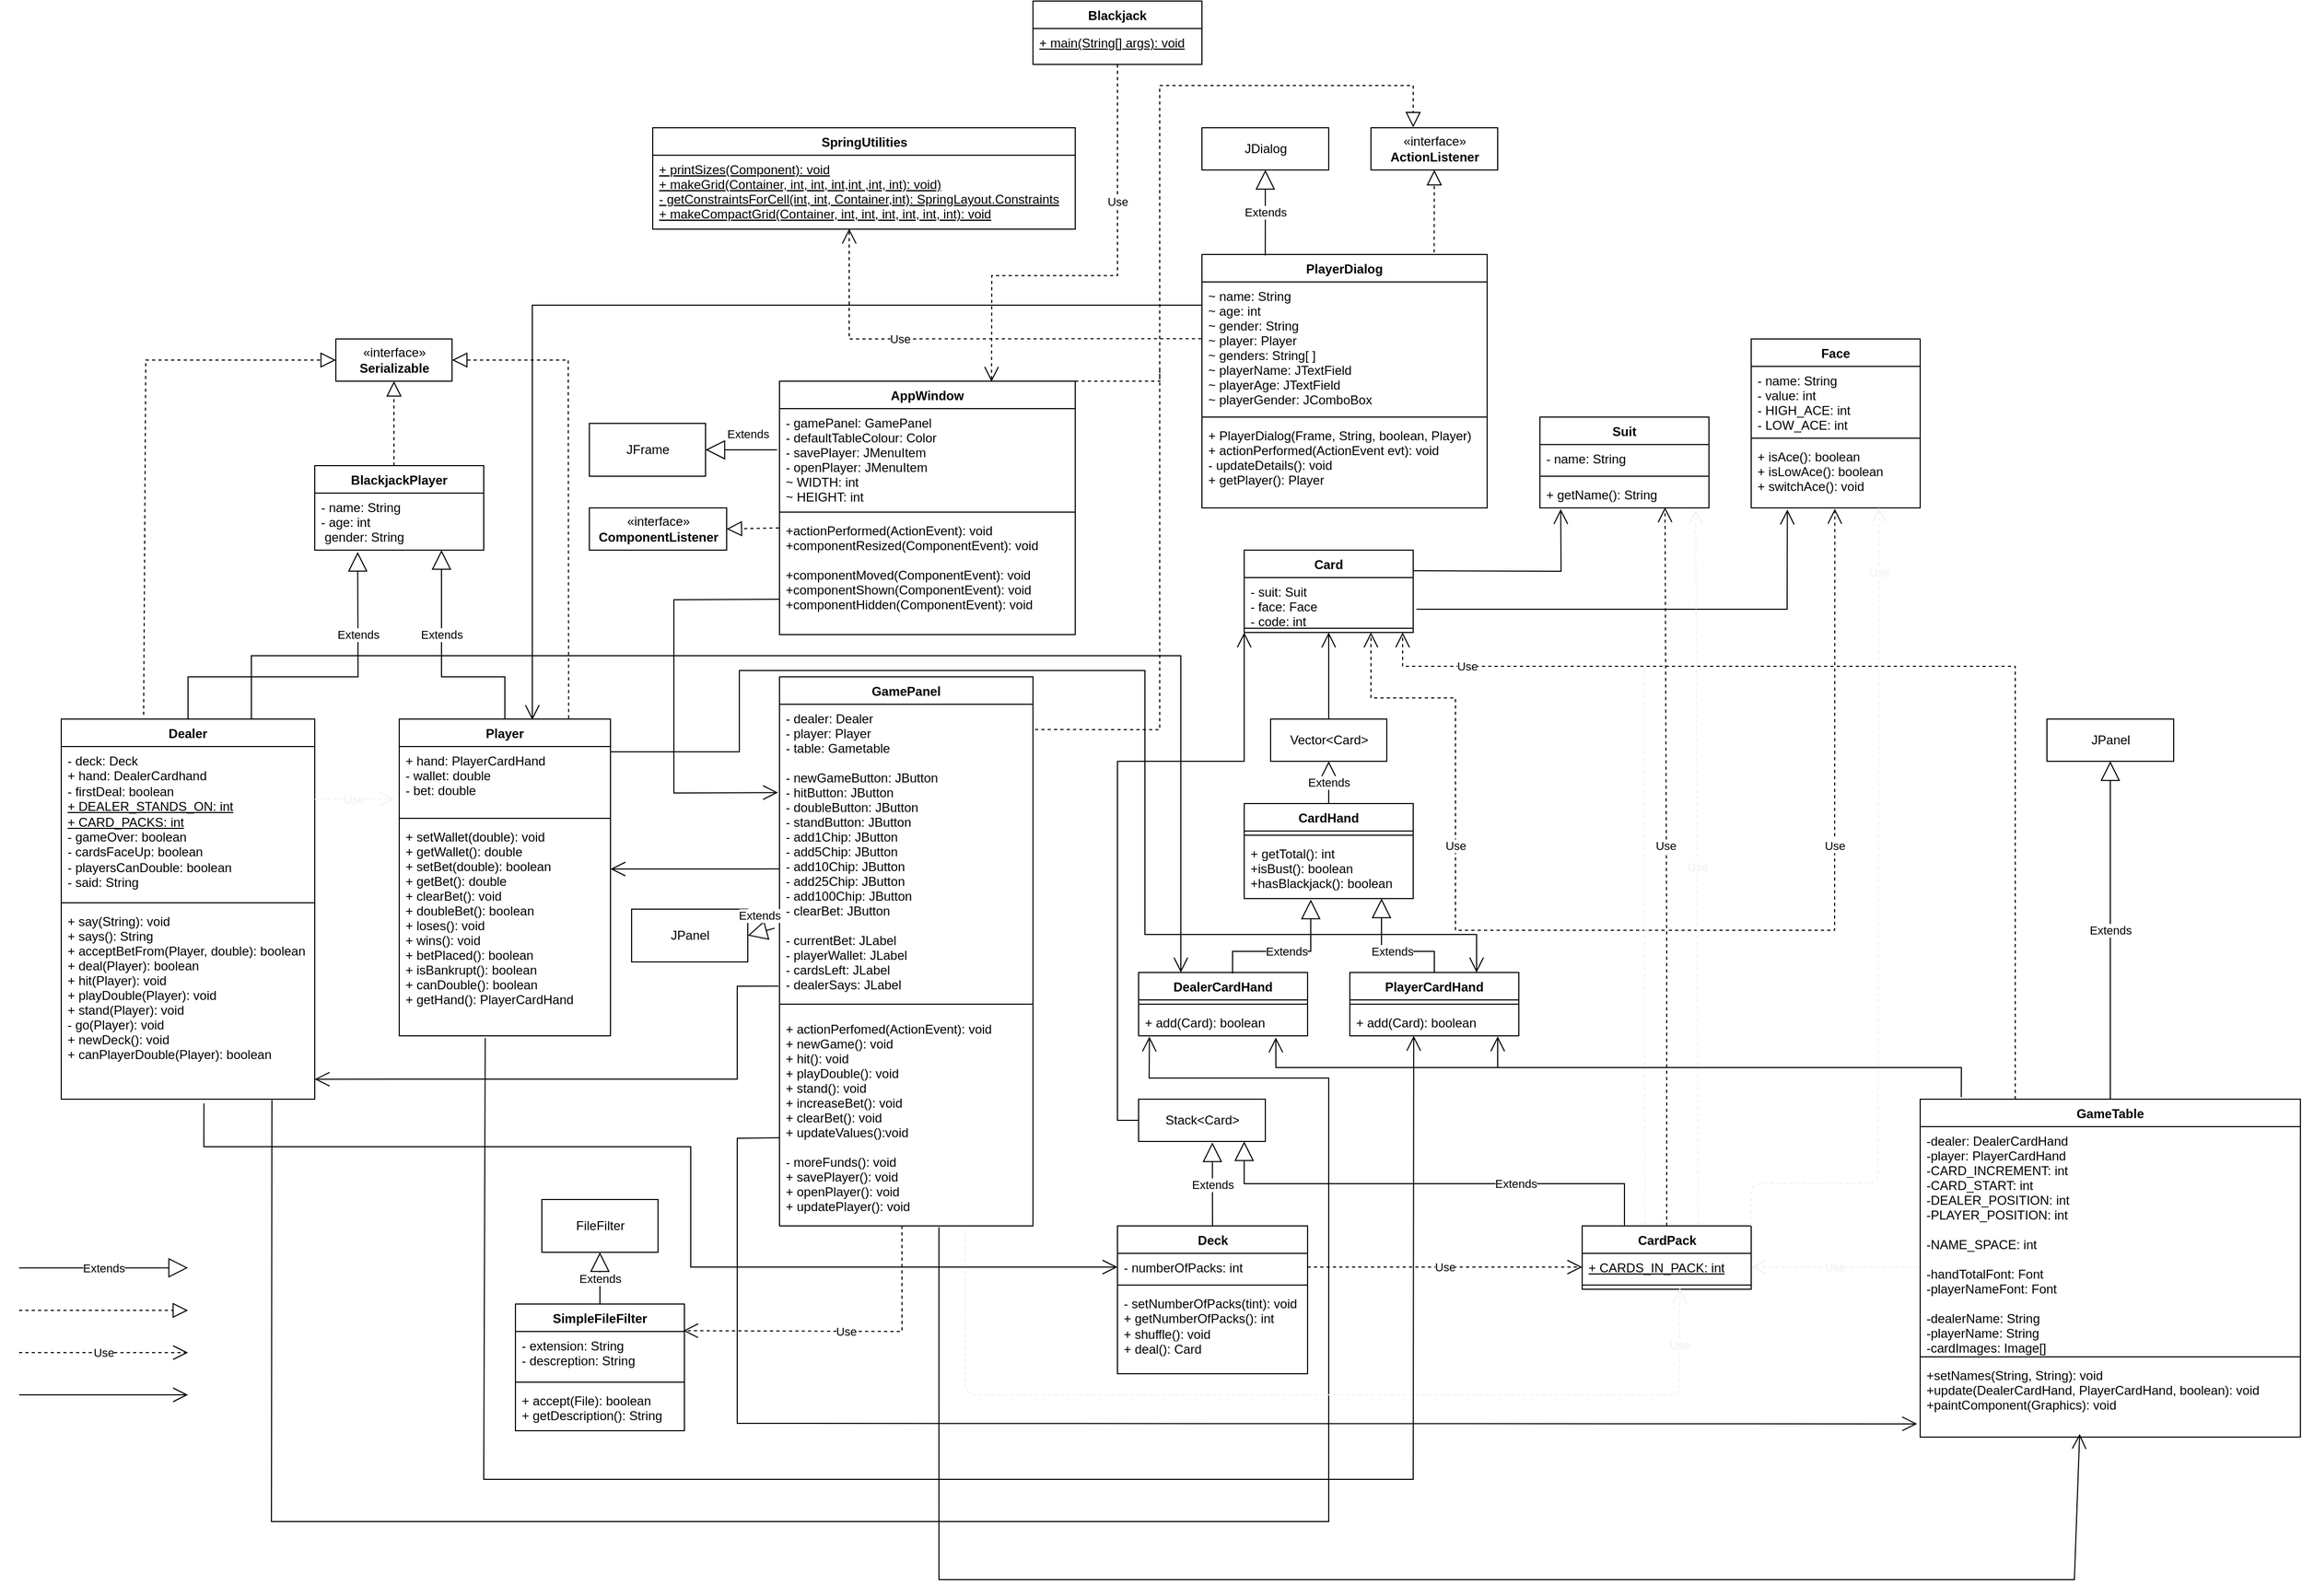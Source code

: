 <mxfile>
    <diagram id="zOOxbZsXO21W-YQC83xi" name="Main">
        <mxGraphModel dx="1230" dy="647" grid="1" gridSize="10" guides="1" tooltips="1" connect="1" arrows="1" fold="1" page="0" pageScale="1" pageWidth="850" pageHeight="1100" background="none" math="0" shadow="0">
            <root>
                <mxCell id="0"/>
                <mxCell id="1" parent="0"/>
                <mxCell id="2" value="BlackjackPlayer" style="swimlane;fontStyle=1;align=center;verticalAlign=top;childLayout=stackLayout;horizontal=1;startSize=26;horizontalStack=0;resizeParent=1;resizeParentMax=0;resizeLast=0;collapsible=1;marginBottom=0;rounded=0;" parent="1" vertex="1">
                    <mxGeometry x="-320" y="120" width="160" height="80" as="geometry"/>
                </mxCell>
                <mxCell id="3" value="- name: String&#10;- age: int&#10; gender: String" style="text;align=left;verticalAlign=top;spacingLeft=4;spacingRight=4;overflow=hidden;rotatable=0;points=[[0,0.5],[1,0.5]];portConstraint=eastwest;rounded=0;" parent="2" vertex="1">
                    <mxGeometry y="26" width="160" height="54" as="geometry"/>
                </mxCell>
                <mxCell id="6" value="SimpleFileFilter" style="swimlane;fontStyle=1;align=center;verticalAlign=top;childLayout=stackLayout;horizontal=1;startSize=26;horizontalStack=0;resizeParent=1;resizeParentMax=0;resizeLast=0;collapsible=1;marginBottom=0;rounded=0;" parent="1" vertex="1">
                    <mxGeometry x="-130" y="914" width="160" height="120" as="geometry"/>
                </mxCell>
                <mxCell id="7" value="- extension: String&#10;- descreption: String" style="text;strokeColor=none;fillColor=none;align=left;verticalAlign=top;spacingLeft=4;spacingRight=4;overflow=hidden;rotatable=0;points=[[0,0.5],[1,0.5]];portConstraint=eastwest;rounded=0;" parent="6" vertex="1">
                    <mxGeometry y="26" width="160" height="44" as="geometry"/>
                </mxCell>
                <mxCell id="8" value="" style="line;strokeWidth=1;fillColor=none;align=left;verticalAlign=middle;spacingTop=-1;spacingLeft=3;spacingRight=3;rotatable=0;labelPosition=right;points=[];portConstraint=eastwest;rounded=0;" parent="6" vertex="1">
                    <mxGeometry y="70" width="160" height="8" as="geometry"/>
                </mxCell>
                <mxCell id="9" value="+ accept(File): boolean&#10;+ getDescription(): String" style="text;strokeColor=none;fillColor=none;align=left;verticalAlign=top;spacingLeft=4;spacingRight=4;overflow=hidden;rotatable=0;points=[[0,0.5],[1,0.5]];portConstraint=eastwest;rounded=0;" parent="6" vertex="1">
                    <mxGeometry y="78" width="160" height="42" as="geometry"/>
                </mxCell>
                <mxCell id="10" value="SpringUtilities" style="swimlane;fontStyle=1;align=center;verticalAlign=top;childLayout=stackLayout;horizontal=1;startSize=26;horizontalStack=0;resizeParent=1;resizeParentMax=0;resizeLast=0;collapsible=1;marginBottom=0;rotation=0;html=1;rounded=0;" parent="1" vertex="1">
                    <mxGeometry y="-200" width="400" height="96" as="geometry"/>
                </mxCell>
                <mxCell id="13" value="+ printSizes(Component): void&#10;+ makeGrid(Container, int, int, int,int ,int, int): void)&#10;- getConstraintsForCell(int, int, Container,int): SpringLayout.Constraints&#10;+ makeCompactGrid(Container, int, int, int, int, int, int): void" style="text;strokeColor=none;fillColor=none;align=left;verticalAlign=top;spacingLeft=4;spacingRight=4;overflow=hidden;rotatable=0;points=[[0,0.5],[1,0.5]];portConstraint=eastwest;rotation=0;fontStyle=4;rounded=0;" parent="10" vertex="1">
                    <mxGeometry y="26" width="400" height="70" as="geometry"/>
                </mxCell>
                <mxCell id="14" value="CardHand" style="swimlane;fontStyle=1;align=center;verticalAlign=top;childLayout=stackLayout;horizontal=1;startSize=26;horizontalStack=0;resizeParent=1;resizeParentMax=0;resizeLast=0;collapsible=1;marginBottom=0;rounded=0;" parent="1" vertex="1">
                    <mxGeometry x="560" y="440" width="160" height="90" as="geometry"/>
                </mxCell>
                <mxCell id="16" value="" style="line;strokeWidth=1;fillColor=none;align=left;verticalAlign=middle;spacingTop=-1;spacingLeft=3;spacingRight=3;rotatable=0;labelPosition=right;points=[];portConstraint=eastwest;rounded=0;" parent="14" vertex="1">
                    <mxGeometry y="26" width="160" height="8" as="geometry"/>
                </mxCell>
                <mxCell id="17" value="+ getTotal(): int&#10;+isBust(): boolean&#10;+hasBlackjack(): boolean" style="text;strokeColor=none;fillColor=none;align=left;verticalAlign=top;spacingLeft=4;spacingRight=4;overflow=hidden;rotatable=0;points=[[0,0.5],[1,0.5]];portConstraint=eastwest;rounded=0;" parent="14" vertex="1">
                    <mxGeometry y="34" width="160" height="56" as="geometry"/>
                </mxCell>
                <mxCell id="18" value="AppWindow" style="swimlane;fontStyle=1;align=center;verticalAlign=top;childLayout=stackLayout;horizontal=1;startSize=26;horizontalStack=0;resizeParent=1;resizeParentMax=0;resizeLast=0;collapsible=1;marginBottom=0;rounded=0;" parent="1" vertex="1">
                    <mxGeometry x="120" y="40" width="280" height="240" as="geometry"/>
                </mxCell>
                <mxCell id="19" value="- gamePanel: GamePanel&#10;- defaultTableColour: Color&#10;- savePlayer: JMenuItem&#10;- openPlayer: JMenuItem&#10;~ WIDTH: int&#10;~ HEIGHT: int" style="text;strokeColor=none;fillColor=none;align=left;verticalAlign=top;spacingLeft=4;spacingRight=4;overflow=hidden;rotatable=0;points=[[0,0.5],[1,0.5]];portConstraint=eastwest;rounded=0;" parent="18" vertex="1">
                    <mxGeometry y="26" width="280" height="94" as="geometry"/>
                </mxCell>
                <mxCell id="20" value="" style="line;strokeWidth=1;fillColor=none;align=left;verticalAlign=middle;spacingTop=-1;spacingLeft=3;spacingRight=3;rotatable=0;labelPosition=right;points=[];portConstraint=eastwest;rounded=0;" parent="18" vertex="1">
                    <mxGeometry y="120" width="280" height="8" as="geometry"/>
                </mxCell>
                <mxCell id="21" value="+actionPerformed(ActionEvent): void&#10;+componentResized(ComponentEvent): void&#10;&#10;+componentMoved(ComponentEvent): void&#10;+componentShown(ComponentEvent): void&#10;+componentHidden(ComponentEvent): void" style="text;strokeColor=none;fillColor=none;align=left;verticalAlign=top;spacingLeft=4;spacingRight=4;overflow=hidden;rotatable=0;points=[[0,0.5],[1,0.5]];portConstraint=eastwest;rounded=0;" parent="18" vertex="1">
                    <mxGeometry y="128" width="280" height="112" as="geometry"/>
                </mxCell>
                <mxCell id="22" value="PlayerCardHand" style="swimlane;fontStyle=1;align=center;verticalAlign=top;childLayout=stackLayout;horizontal=1;startSize=26;horizontalStack=0;resizeParent=1;resizeParentMax=0;resizeLast=0;collapsible=1;marginBottom=0;rounded=0;" parent="1" vertex="1">
                    <mxGeometry x="660" y="600" width="160" height="60" as="geometry"/>
                </mxCell>
                <mxCell id="24" value="" style="line;strokeWidth=1;fillColor=none;align=left;verticalAlign=middle;spacingTop=-1;spacingLeft=3;spacingRight=3;rotatable=0;labelPosition=right;points=[];portConstraint=eastwest;rounded=0;" parent="22" vertex="1">
                    <mxGeometry y="26" width="160" height="8" as="geometry"/>
                </mxCell>
                <mxCell id="25" value="+ add(Card): boolean" style="text;strokeColor=none;fillColor=none;align=left;verticalAlign=top;spacingLeft=4;spacingRight=4;overflow=hidden;rotatable=0;points=[[0,0.5],[1,0.5]];portConstraint=eastwest;rounded=0;" parent="22" vertex="1">
                    <mxGeometry y="34" width="160" height="26" as="geometry"/>
                </mxCell>
                <mxCell id="26" value="GamePanel" style="swimlane;fontStyle=1;align=center;verticalAlign=top;childLayout=stackLayout;horizontal=1;startSize=26;horizontalStack=0;resizeParent=1;resizeParentMax=0;resizeLast=0;collapsible=1;marginBottom=0;rounded=0;swimlaneFillColor=none;" parent="1" vertex="1">
                    <mxGeometry x="120" y="320" width="240" height="520" as="geometry"/>
                </mxCell>
                <mxCell id="27" value="- dealer: Dealer&#10;- player: Player&#10;- table: Gametable&#10;&#10;- newGameButton: JButton&#10;- hitButton: JButton&#10;- doubleButton: JButton&#10;- standButton: JButton&#10;- add1Chip: JButton&#10;- add5Chip: JButton&#10;- add10Chip: JButton&#10;- add25Chip: JButton&#10;- add100Chip: JButton&#10;- clearBet: JButton&#10;&#10;- currentBet: JLabel&#10;- playerWallet: JLabel&#10;- cardsLeft: JLabel&#10;- dealerSays: JLabel" style="text;strokeColor=none;fillColor=none;align=left;verticalAlign=top;spacingLeft=4;spacingRight=4;overflow=hidden;rotatable=0;points=[[0,0.5],[1,0.5]];portConstraint=eastwest;rounded=0;" parent="26" vertex="1">
                    <mxGeometry y="26" width="240" height="274" as="geometry"/>
                </mxCell>
                <mxCell id="28" value="" style="line;strokeWidth=1;fillColor=none;align=left;verticalAlign=middle;spacingTop=-1;spacingLeft=3;spacingRight=3;rotatable=0;labelPosition=right;points=[];portConstraint=eastwest;rounded=0;" parent="26" vertex="1">
                    <mxGeometry y="300" width="240" height="20" as="geometry"/>
                </mxCell>
                <mxCell id="29" value="+ actionPerfomed(ActionEvent): void&#10;+ newGame(): void&#10;+ hit(): void&#10;+ playDouble(): void&#10;+ stand(): void&#10;+ increaseBet(): void&#10;+ clearBet(): void&#10;+ updateValues():void&#10;&#10;- moreFunds(): void&#10;+ savePlayer(): void&#10;+ openPlayer(): void&#10;+ updatePlayer(): void&#10;" style="text;strokeColor=none;fillColor=none;align=left;verticalAlign=top;spacingLeft=4;spacingRight=4;overflow=hidden;rotatable=0;points=[[0,0.5],[1,0.5]];portConstraint=eastwest;rounded=0;" parent="26" vertex="1">
                    <mxGeometry y="320" width="240" height="200" as="geometry"/>
                </mxCell>
                <mxCell id="30" value="PlayerDialog" style="swimlane;fontStyle=1;align=center;verticalAlign=top;childLayout=stackLayout;horizontal=1;startSize=26;horizontalStack=0;resizeParent=1;resizeParentMax=0;resizeLast=0;collapsible=1;marginBottom=0;rounded=0;" parent="1" vertex="1">
                    <mxGeometry x="520" y="-80" width="270" height="240" as="geometry"/>
                </mxCell>
                <mxCell id="31" value="~ name: String&#10;~ age: int&#10;~ gender: String&#10;~ player: Player&#10;~ genders: String[ ]&#10;~ playerName: JTextField&#10;~ playerAge: JTextField&#10;~ playerGender: JComboBox&#10;" style="text;strokeColor=none;fillColor=none;align=left;verticalAlign=top;spacingLeft=4;spacingRight=4;overflow=hidden;rotatable=0;points=[[0,0.5],[1,0.5]];portConstraint=eastwest;rounded=0;" parent="30" vertex="1">
                    <mxGeometry y="26" width="270" height="124" as="geometry"/>
                </mxCell>
                <mxCell id="32" value="" style="line;strokeWidth=1;fillColor=none;align=left;verticalAlign=middle;spacingTop=-1;spacingLeft=3;spacingRight=3;rotatable=0;labelPosition=right;points=[];portConstraint=eastwest;rounded=0;" parent="30" vertex="1">
                    <mxGeometry y="150" width="270" height="8" as="geometry"/>
                </mxCell>
                <mxCell id="33" value="+ PlayerDialog(Frame, String, boolean, Player)&#10;+ actionPerformed(ActionEvent evt): void&#10;- updateDetails(): void&#10;+ getPlayer(): Player" style="text;strokeColor=none;fillColor=none;align=left;verticalAlign=top;spacingLeft=4;spacingRight=4;overflow=hidden;rotatable=0;points=[[0,0.5],[1,0.5]];portConstraint=eastwest;rounded=0;" parent="30" vertex="1">
                    <mxGeometry y="158" width="270" height="82" as="geometry"/>
                </mxCell>
                <mxCell id="ZUR1X7jLnE7plWEAR9zV-33" value="Use" style="endArrow=open;endSize=12;dashed=1;html=1;rounded=0;" parent="1" edge="1">
                    <mxGeometry width="160" relative="1" as="geometry">
                        <mxPoint x="-600" y="960" as="sourcePoint"/>
                        <mxPoint x="-440" y="960" as="targetPoint"/>
                    </mxGeometry>
                </mxCell>
                <mxCell id="ZUR1X7jLnE7plWEAR9zV-34" value="" style="endArrow=block;dashed=1;endFill=0;endSize=12;html=1;rounded=0;" parent="1" edge="1">
                    <mxGeometry width="160" relative="1" as="geometry">
                        <mxPoint x="-600" y="920" as="sourcePoint"/>
                        <mxPoint x="-440" y="920" as="targetPoint"/>
                    </mxGeometry>
                </mxCell>
                <mxCell id="ZUR1X7jLnE7plWEAR9zV-35" value="Extends" style="endArrow=block;endSize=16;endFill=0;html=1;rounded=0;" parent="1" edge="1">
                    <mxGeometry width="160" relative="1" as="geometry">
                        <mxPoint x="-600" y="879.7" as="sourcePoint"/>
                        <mxPoint x="-440" y="879.7" as="targetPoint"/>
                    </mxGeometry>
                </mxCell>
                <mxCell id="ZUR1X7jLnE7plWEAR9zV-36" value="" style="endArrow=open;endFill=1;endSize=12;html=1;rounded=0;" parent="1" edge="1">
                    <mxGeometry width="160" relative="1" as="geometry">
                        <mxPoint x="-600" y="1000" as="sourcePoint"/>
                        <mxPoint x="-440" y="1000" as="targetPoint"/>
                    </mxGeometry>
                </mxCell>
                <mxCell id="ynJ-LX97D-C2hGidjF-I-34" value="Dealer" style="swimlane;fontStyle=1;align=center;verticalAlign=top;childLayout=stackLayout;horizontal=1;startSize=26;horizontalStack=0;resizeParent=1;resizeParentMax=0;resizeLast=0;collapsible=1;marginBottom=0;rounded=0;" parent="1" vertex="1">
                    <mxGeometry x="-560" y="360" width="240" height="360" as="geometry"/>
                </mxCell>
                <mxCell id="ynJ-LX97D-C2hGidjF-I-35" value="- deck: Deck&lt;br&gt;+ hand: DealerCardhand&lt;br&gt;- firstDeal: boolean&lt;br&gt;&lt;u&gt;+ DEALER_STANDS_ON: int&lt;br&gt;+ CARD_PACKS: int&lt;br&gt;&lt;/u&gt;- gameOver: boolean&lt;br&gt;- cardsFaceUp: boolean&lt;br&gt;- playersCanDouble: boolean&lt;br&gt;- said: String" style="text;strokeColor=none;fillColor=none;align=left;verticalAlign=top;spacingLeft=4;spacingRight=4;overflow=hidden;rotatable=0;points=[[0,0.5],[1,0.5]];portConstraint=eastwest;fontStyle=0;html=1;rounded=0;" parent="ynJ-LX97D-C2hGidjF-I-34" vertex="1">
                    <mxGeometry y="26" width="240" height="144" as="geometry"/>
                </mxCell>
                <mxCell id="ynJ-LX97D-C2hGidjF-I-36" value="" style="line;strokeWidth=1;fillColor=none;align=left;verticalAlign=middle;spacingTop=-1;spacingLeft=3;spacingRight=3;rotatable=0;labelPosition=right;points=[];portConstraint=eastwest;rounded=0;" parent="ynJ-LX97D-C2hGidjF-I-34" vertex="1">
                    <mxGeometry y="170" width="240" height="8" as="geometry"/>
                </mxCell>
                <mxCell id="ynJ-LX97D-C2hGidjF-I-37" value="+ say(String): void&#10;+ says(): String&#10;+ acceptBetFrom(Player, double): boolean&#10;+ deal(Player): boolean&#10;+ hit(Player): void&#10;+ playDouble(Player): void&#10;+ stand(Player): void&#10;- go(Player): void&#10;+ newDeck(): void&#10;+ canPlayerDouble(Player): boolean" style="text;strokeColor=none;fillColor=none;align=left;verticalAlign=top;spacingLeft=4;spacingRight=4;overflow=hidden;rotatable=0;points=[[0,0.5],[1,0.5]];portConstraint=eastwest;rounded=0;" parent="ynJ-LX97D-C2hGidjF-I-34" vertex="1">
                    <mxGeometry y="178" width="240" height="182" as="geometry"/>
                </mxCell>
                <mxCell id="ynJ-LX97D-C2hGidjF-I-38" value="Player" style="swimlane;fontStyle=1;align=center;verticalAlign=top;childLayout=stackLayout;horizontal=1;startSize=26;horizontalStack=0;resizeParent=1;resizeParentMax=0;resizeLast=0;collapsible=1;marginBottom=0;rounded=0;" parent="1" vertex="1">
                    <mxGeometry x="-240" y="360" width="200" height="300" as="geometry"/>
                </mxCell>
                <mxCell id="ynJ-LX97D-C2hGidjF-I-39" value="+ hand: PlayerCardHand&#10;- wallet: double&#10;- bet: double" style="text;strokeColor=none;fillColor=none;align=left;verticalAlign=top;spacingLeft=4;spacingRight=4;overflow=hidden;rotatable=0;points=[[0,0.5],[1,0.5]];portConstraint=eastwest;rounded=0;" parent="ynJ-LX97D-C2hGidjF-I-38" vertex="1">
                    <mxGeometry y="26" width="200" height="64" as="geometry"/>
                </mxCell>
                <mxCell id="ynJ-LX97D-C2hGidjF-I-40" value="" style="line;strokeWidth=1;fillColor=none;align=left;verticalAlign=middle;spacingTop=-1;spacingLeft=3;spacingRight=3;rotatable=0;labelPosition=right;points=[];portConstraint=eastwest;rounded=0;" parent="ynJ-LX97D-C2hGidjF-I-38" vertex="1">
                    <mxGeometry y="90" width="200" height="8" as="geometry"/>
                </mxCell>
                <mxCell id="ynJ-LX97D-C2hGidjF-I-41" value="+ setWallet(double): void&#10;+ getWallet(): double&#10;+ setBet(double): boolean&#10;+ getBet(): double&#10;+ clearBet(): void&#10;+ doubleBet(): boolean&#10;+ loses(): void&#10;+ wins(): void&#10;+ betPlaced(): boolean&#10;+ isBankrupt(): boolean&#10;+ canDouble(): boolean&#10;+ getHand(): PlayerCardHand" style="text;strokeColor=none;fillColor=none;align=left;verticalAlign=top;spacingLeft=4;spacingRight=4;overflow=hidden;rotatable=0;points=[[0,0.5],[1,0.5]];portConstraint=eastwest;rounded=0;" parent="ynJ-LX97D-C2hGidjF-I-38" vertex="1">
                    <mxGeometry y="98" width="200" height="202" as="geometry"/>
                </mxCell>
                <mxCell id="ynJ-LX97D-C2hGidjF-I-42" value="Extends" style="endArrow=block;endSize=16;endFill=0;html=1;exitX=0.5;exitY=0;exitDx=0;exitDy=0;entryX=0.254;entryY=1.033;entryDx=0;entryDy=0;entryPerimeter=0;rounded=0;" parent="1" source="ynJ-LX97D-C2hGidjF-I-34" target="3" edge="1">
                    <mxGeometry x="0.51" width="160" relative="1" as="geometry">
                        <mxPoint x="-250" y="610" as="sourcePoint"/>
                        <mxPoint x="-299.04" y="216" as="targetPoint"/>
                        <Array as="points">
                            <mxPoint x="-440" y="320"/>
                            <mxPoint x="-279" y="320"/>
                        </Array>
                        <mxPoint as="offset"/>
                    </mxGeometry>
                </mxCell>
                <mxCell id="ynJ-LX97D-C2hGidjF-I-43" value="Extends" style="endArrow=block;endSize=16;endFill=0;html=1;exitX=0.5;exitY=0;exitDx=0;exitDy=0;entryX=0.75;entryY=1;entryDx=0;entryDy=0;rounded=0;" parent="1" source="ynJ-LX97D-C2hGidjF-I-38" target="2" edge="1">
                    <mxGeometry x="0.273" width="160" relative="1" as="geometry">
                        <mxPoint x="-270" y="250" as="sourcePoint"/>
                        <mxPoint x="-251.04" y="248.004" as="targetPoint"/>
                        <Array as="points">
                            <mxPoint x="-140" y="320"/>
                            <mxPoint x="-200" y="320"/>
                        </Array>
                        <mxPoint as="offset"/>
                    </mxGeometry>
                </mxCell>
                <mxCell id="ZUR1X7jLnE7plWEAR9zV-37" value="DealerCardHand" style="swimlane;fontStyle=1;align=center;verticalAlign=top;childLayout=stackLayout;horizontal=1;startSize=26;horizontalStack=0;resizeParent=1;resizeParentMax=0;resizeLast=0;collapsible=1;marginBottom=0;rounded=0;" parent="1" vertex="1">
                    <mxGeometry x="460" y="600" width="160" height="60" as="geometry"/>
                </mxCell>
                <mxCell id="ZUR1X7jLnE7plWEAR9zV-39" value="" style="line;strokeWidth=1;fillColor=none;align=left;verticalAlign=middle;spacingTop=-1;spacingLeft=3;spacingRight=3;rotatable=0;labelPosition=right;points=[];portConstraint=eastwest;rounded=0;" parent="ZUR1X7jLnE7plWEAR9zV-37" vertex="1">
                    <mxGeometry y="26" width="160" height="8" as="geometry"/>
                </mxCell>
                <mxCell id="ZUR1X7jLnE7plWEAR9zV-40" value="+ add(Card): boolean" style="text;strokeColor=none;fillColor=none;align=left;verticalAlign=top;spacingLeft=4;spacingRight=4;overflow=hidden;rotatable=0;points=[[0,0.5],[1,0.5]];portConstraint=eastwest;rounded=0;" parent="ZUR1X7jLnE7plWEAR9zV-37" vertex="1">
                    <mxGeometry y="34" width="160" height="26" as="geometry"/>
                </mxCell>
                <mxCell id="ZUR1X7jLnE7plWEAR9zV-41" value="Extends" style="endArrow=block;endSize=16;endFill=0;html=1;exitX=0.556;exitY=0.017;exitDx=0;exitDy=0;exitPerimeter=0;entryX=0.394;entryY=1.018;entryDx=0;entryDy=0;entryPerimeter=0;rounded=0;" parent="1" source="ZUR1X7jLnE7plWEAR9zV-37" target="17" edge="1">
                    <mxGeometry width="160" relative="1" as="geometry">
                        <mxPoint x="490" y="510" as="sourcePoint"/>
                        <mxPoint x="650" y="510" as="targetPoint"/>
                        <Array as="points">
                            <mxPoint x="549" y="580"/>
                            <mxPoint x="623" y="580"/>
                        </Array>
                    </mxGeometry>
                </mxCell>
                <mxCell id="ZUR1X7jLnE7plWEAR9zV-42" value="Extends" style="endArrow=block;endSize=16;endFill=0;html=1;exitX=0.5;exitY=0;exitDx=0;exitDy=0;rounded=0;" parent="1" source="22" edge="1">
                    <mxGeometry width="160" relative="1" as="geometry">
                        <mxPoint x="700.08" y="590" as="sourcePoint"/>
                        <mxPoint x="690" y="530" as="targetPoint"/>
                        <Array as="points">
                            <mxPoint x="740" y="580"/>
                            <mxPoint x="690" y="580"/>
                        </Array>
                    </mxGeometry>
                </mxCell>
                <mxCell id="ZUR1X7jLnE7plWEAR9zV-43" value="Card" style="swimlane;fontStyle=1;align=center;verticalAlign=top;childLayout=stackLayout;horizontal=1;startSize=26;horizontalStack=0;resizeParent=1;resizeParentMax=0;resizeLast=0;collapsible=1;marginBottom=0;rounded=0;" parent="1" vertex="1">
                    <mxGeometry x="560" y="200" width="160" height="78" as="geometry"/>
                </mxCell>
                <mxCell id="ZUR1X7jLnE7plWEAR9zV-44" value="- suit: Suit&#10;- face: Face&#10;- code: int" style="text;strokeColor=none;fillColor=none;align=left;verticalAlign=top;spacingLeft=4;spacingRight=4;overflow=hidden;rotatable=0;points=[[0,0.5],[1,0.5]];portConstraint=eastwest;rounded=0;" parent="ZUR1X7jLnE7plWEAR9zV-43" vertex="1">
                    <mxGeometry y="26" width="160" height="44" as="geometry"/>
                </mxCell>
                <mxCell id="ZUR1X7jLnE7plWEAR9zV-45" value="" style="line;strokeWidth=1;fillColor=none;align=left;verticalAlign=middle;spacingTop=-1;spacingLeft=3;spacingRight=3;rotatable=0;labelPosition=right;points=[];portConstraint=eastwest;rounded=0;" parent="ZUR1X7jLnE7plWEAR9zV-43" vertex="1">
                    <mxGeometry y="70" width="160" height="8" as="geometry"/>
                </mxCell>
                <mxCell id="ZUR1X7jLnE7plWEAR9zV-47" value="Suit" style="swimlane;fontStyle=1;align=center;verticalAlign=top;childLayout=stackLayout;horizontal=1;startSize=26;horizontalStack=0;resizeParent=1;resizeParentMax=0;resizeLast=0;collapsible=1;marginBottom=0;rounded=0;" parent="1" vertex="1">
                    <mxGeometry x="840" y="74" width="160" height="86" as="geometry"/>
                </mxCell>
                <mxCell id="ZUR1X7jLnE7plWEAR9zV-48" value="- name: String" style="text;strokeColor=none;fillColor=none;align=left;verticalAlign=top;spacingLeft=4;spacingRight=4;overflow=hidden;rotatable=0;points=[[0,0.5],[1,0.5]];portConstraint=eastwest;rounded=0;" parent="ZUR1X7jLnE7plWEAR9zV-47" vertex="1">
                    <mxGeometry y="26" width="160" height="26" as="geometry"/>
                </mxCell>
                <mxCell id="ZUR1X7jLnE7plWEAR9zV-49" value="" style="line;strokeWidth=1;fillColor=none;align=left;verticalAlign=middle;spacingTop=-1;spacingLeft=3;spacingRight=3;rotatable=0;labelPosition=right;points=[];portConstraint=eastwest;rounded=0;" parent="ZUR1X7jLnE7plWEAR9zV-47" vertex="1">
                    <mxGeometry y="52" width="160" height="8" as="geometry"/>
                </mxCell>
                <mxCell id="ZUR1X7jLnE7plWEAR9zV-50" value="+ getName(): String" style="text;strokeColor=none;fillColor=none;align=left;verticalAlign=top;spacingLeft=4;spacingRight=4;overflow=hidden;rotatable=0;points=[[0,0.5],[1,0.5]];portConstraint=eastwest;rounded=0;" parent="ZUR1X7jLnE7plWEAR9zV-47" vertex="1">
                    <mxGeometry y="60" width="160" height="26" as="geometry"/>
                </mxCell>
                <mxCell id="ZUR1X7jLnE7plWEAR9zV-51" value="Face" style="swimlane;fontStyle=1;align=center;verticalAlign=top;childLayout=stackLayout;horizontal=1;startSize=26;horizontalStack=0;resizeParent=1;resizeParentMax=0;resizeLast=0;collapsible=1;marginBottom=0;rounded=0;" parent="1" vertex="1">
                    <mxGeometry x="1040" width="160" height="160" as="geometry"/>
                </mxCell>
                <mxCell id="ZUR1X7jLnE7plWEAR9zV-52" value="- name: String&#10;- value: int&#10;- HIGH_ACE: int&#10;- LOW_ACE: int" style="text;strokeColor=none;fillColor=none;align=left;verticalAlign=top;spacingLeft=4;spacingRight=4;overflow=hidden;rotatable=0;points=[[0,0.5],[1,0.5]];portConstraint=eastwest;rounded=0;" parent="ZUR1X7jLnE7plWEAR9zV-51" vertex="1">
                    <mxGeometry y="26" width="160" height="64" as="geometry"/>
                </mxCell>
                <mxCell id="ZUR1X7jLnE7plWEAR9zV-53" value="" style="line;strokeWidth=1;fillColor=none;align=left;verticalAlign=middle;spacingTop=-1;spacingLeft=3;spacingRight=3;rotatable=0;labelPosition=right;points=[];portConstraint=eastwest;rounded=0;" parent="ZUR1X7jLnE7plWEAR9zV-51" vertex="1">
                    <mxGeometry y="90" width="160" height="8" as="geometry"/>
                </mxCell>
                <mxCell id="ZUR1X7jLnE7plWEAR9zV-54" value="+ isAce(): boolean&#10;+ isLowAce(): boolean&#10;+ switchAce(): void" style="text;strokeColor=none;fillColor=none;align=left;verticalAlign=top;spacingLeft=4;spacingRight=4;overflow=hidden;rotatable=0;points=[[0,0.5],[1,0.5]];portConstraint=eastwest;rounded=0;" parent="ZUR1X7jLnE7plWEAR9zV-51" vertex="1">
                    <mxGeometry y="98" width="160" height="62" as="geometry"/>
                </mxCell>
                <mxCell id="ynJ-LX97D-C2hGidjF-I-48" value="«interface»&lt;br&gt;&lt;b&gt;Serializable&lt;/b&gt;" style="html=1;rounded=0;" parent="1" vertex="1">
                    <mxGeometry x="-300" width="110" height="40" as="geometry"/>
                </mxCell>
                <mxCell id="ynJ-LX97D-C2hGidjF-I-49" value="" style="endArrow=block;dashed=1;endFill=0;endSize=12;html=1;exitX=0.325;exitY=-0.011;exitDx=0;exitDy=0;entryX=0;entryY=0.5;entryDx=0;entryDy=0;exitPerimeter=0;rounded=0;" parent="1" source="ynJ-LX97D-C2hGidjF-I-34" target="ynJ-LX97D-C2hGidjF-I-48" edge="1">
                    <mxGeometry width="160" relative="1" as="geometry">
                        <mxPoint x="-520" y="360" as="sourcePoint"/>
                        <mxPoint x="-360" y="360" as="targetPoint"/>
                        <Array as="points">
                            <mxPoint x="-480" y="20"/>
                        </Array>
                    </mxGeometry>
                </mxCell>
                <mxCell id="ynJ-LX97D-C2hGidjF-I-50" value="" style="endArrow=block;dashed=1;endFill=0;endSize=12;html=1;rounded=0;" parent="1" target="ynJ-LX97D-C2hGidjF-I-48" edge="1">
                    <mxGeometry width="160" relative="1" as="geometry">
                        <mxPoint x="-245" y="120" as="sourcePoint"/>
                        <mxPoint x="-240" y="40" as="targetPoint"/>
                    </mxGeometry>
                </mxCell>
                <mxCell id="ynJ-LX97D-C2hGidjF-I-51" value="" style="endArrow=block;dashed=1;endFill=0;endSize=12;html=1;exitX=0.802;exitY=-0.002;exitDx=0;exitDy=0;entryX=1;entryY=0.5;entryDx=0;entryDy=0;exitPerimeter=0;rounded=0;" parent="1" source="ynJ-LX97D-C2hGidjF-I-38" target="ynJ-LX97D-C2hGidjF-I-48" edge="1">
                    <mxGeometry width="160" relative="1" as="geometry">
                        <mxPoint x="-224.99" y="380" as="sourcePoint"/>
                        <mxPoint x="-100" y="190" as="targetPoint"/>
                        <Array as="points">
                            <mxPoint x="-80" y="20"/>
                        </Array>
                    </mxGeometry>
                </mxCell>
                <mxCell id="ynJ-LX97D-C2hGidjF-I-53" value="" style="endArrow=open;endFill=1;endSize=12;html=1;exitX=-0.004;exitY=0.974;exitDx=0;exitDy=0;exitPerimeter=0;entryX=1;entryY=0.896;entryDx=0;entryDy=0;entryPerimeter=0;rounded=0;" parent="1" source="27" target="ynJ-LX97D-C2hGidjF-I-37" edge="1">
                    <mxGeometry width="160" relative="1" as="geometry">
                        <mxPoint x="-17.9" y="536.074" as="sourcePoint"/>
                        <mxPoint x="100" y="670" as="targetPoint"/>
                        <Array as="points">
                            <mxPoint x="80" y="613"/>
                            <mxPoint x="80" y="701"/>
                        </Array>
                    </mxGeometry>
                </mxCell>
                <mxCell id="ynJ-LX97D-C2hGidjF-I-52" value="" style="endArrow=open;endFill=1;endSize=12;html=1;exitX=0;exitY=0.569;exitDx=0;exitDy=0;exitPerimeter=0;rounded=0;" parent="1" source="27" edge="1">
                    <mxGeometry width="160" relative="1" as="geometry">
                        <mxPoint x="-190" y="710" as="sourcePoint"/>
                        <mxPoint x="-40" y="502" as="targetPoint"/>
                        <Array as="points">
                            <mxPoint x="90" y="502"/>
                        </Array>
                    </mxGeometry>
                </mxCell>
                <mxCell id="ZUR1X7jLnE7plWEAR9zV-56" value="Deck" style="swimlane;fontStyle=1;align=center;verticalAlign=top;childLayout=stackLayout;horizontal=1;startSize=26;horizontalStack=0;resizeParent=1;resizeParentMax=0;resizeLast=0;collapsible=1;marginBottom=0;html=1;rounded=0;" parent="1" vertex="1">
                    <mxGeometry x="440" y="840" width="180" height="140" as="geometry"/>
                </mxCell>
                <mxCell id="ZUR1X7jLnE7plWEAR9zV-57" value="- numberOfPacks: int&lt;br&gt;" style="text;strokeColor=none;fillColor=none;align=left;verticalAlign=top;spacingLeft=4;spacingRight=4;overflow=hidden;rotatable=0;points=[[0,0.5],[1,0.5]];portConstraint=eastwest;html=1;rounded=0;" parent="ZUR1X7jLnE7plWEAR9zV-56" vertex="1">
                    <mxGeometry y="26" width="180" height="26" as="geometry"/>
                </mxCell>
                <mxCell id="ZUR1X7jLnE7plWEAR9zV-58" value="" style="line;strokeWidth=1;fillColor=none;align=left;verticalAlign=middle;spacingTop=-1;spacingLeft=3;spacingRight=3;rotatable=0;labelPosition=right;points=[];portConstraint=eastwest;html=1;rounded=0;" parent="ZUR1X7jLnE7plWEAR9zV-56" vertex="1">
                    <mxGeometry y="52" width="180" height="8" as="geometry"/>
                </mxCell>
                <mxCell id="ZUR1X7jLnE7plWEAR9zV-59" value="- setNumberOfPacks(tint): void&lt;br&gt;+ getNumberOfPacks(): int&lt;br&gt;+ shuffle(): void&lt;br&gt;+ deal(): Card&lt;br&gt;" style="text;strokeColor=none;fillColor=none;align=left;verticalAlign=top;spacingLeft=4;spacingRight=4;overflow=hidden;rotatable=0;points=[[0,0.5],[1,0.5]];portConstraint=eastwest;html=1;rounded=0;" parent="ZUR1X7jLnE7plWEAR9zV-56" vertex="1">
                    <mxGeometry y="60" width="180" height="80" as="geometry"/>
                </mxCell>
                <mxCell id="Qho0EwhKo2QukKXMdGNx-34" value="GameTable" style="swimlane;fontStyle=1;align=center;verticalAlign=top;childLayout=stackLayout;horizontal=1;startSize=26;horizontalStack=0;resizeParent=1;resizeParentMax=0;resizeLast=0;collapsible=1;marginBottom=0;rounded=0;" parent="1" vertex="1">
                    <mxGeometry x="1200" y="720" width="360" height="320" as="geometry"/>
                </mxCell>
                <mxCell id="Qho0EwhKo2QukKXMdGNx-35" value="-dealer: DealerCardHand&#10;-player: PlayerCardHand&#10;-CARD_INCREMENT: int&#10;-CARD_START: int&#10;-DEALER_POSITION: int&#10;-PLAYER_POSITION: int&#10;&#10;-NAME_SPACE: int&#10;&#10;-handTotalFont: Font&#10;-playerNameFont: Font&#10;&#10;-dealerName: String&#10;-playerName: String&#10;-cardImages: Image[]" style="text;strokeColor=none;fillColor=none;align=left;verticalAlign=top;spacingLeft=4;spacingRight=4;overflow=hidden;rotatable=0;points=[[0,0.5],[1,0.5]];portConstraint=eastwest;rounded=0;" parent="Qho0EwhKo2QukKXMdGNx-34" vertex="1">
                    <mxGeometry y="26" width="360" height="214" as="geometry"/>
                </mxCell>
                <mxCell id="Qho0EwhKo2QukKXMdGNx-36" value="" style="line;strokeWidth=1;fillColor=none;align=left;verticalAlign=middle;spacingTop=-1;spacingLeft=3;spacingRight=3;rotatable=0;labelPosition=right;points=[];portConstraint=eastwest;rounded=0;" parent="Qho0EwhKo2QukKXMdGNx-34" vertex="1">
                    <mxGeometry y="240" width="360" height="8" as="geometry"/>
                </mxCell>
                <mxCell id="Qho0EwhKo2QukKXMdGNx-37" value="+setNames(String, String): void&#10;+update(DealerCardHand, PlayerCardHand, boolean): void&#10;+paintComponent(Graphics): void&#10;" style="text;strokeColor=none;fillColor=none;align=left;verticalAlign=top;spacingLeft=4;spacingRight=4;overflow=hidden;rotatable=0;points=[[0,0.5],[1,0.5]];portConstraint=eastwest;rounded=0;" parent="Qho0EwhKo2QukKXMdGNx-34" vertex="1">
                    <mxGeometry y="248" width="360" height="72" as="geometry"/>
                </mxCell>
                <mxCell id="ynJ-LX97D-C2hGidjF-I-58" value="Vector&amp;lt;Card&amp;gt;" style="html=1;rounded=0;" parent="1" vertex="1">
                    <mxGeometry x="585" y="360" width="110" height="40" as="geometry"/>
                </mxCell>
                <mxCell id="ynJ-LX97D-C2hGidjF-I-59" value="Extends" style="endArrow=block;endSize=16;endFill=0;html=1;exitX=0.5;exitY=0;exitDx=0;exitDy=0;entryX=0.5;entryY=1;entryDx=0;entryDy=0;rounded=0;" parent="1" source="14" target="ynJ-LX97D-C2hGidjF-I-58" edge="1">
                    <mxGeometry width="160" relative="1" as="geometry">
                        <mxPoint x="700" y="660" as="sourcePoint"/>
                        <mxPoint x="860" y="660" as="targetPoint"/>
                    </mxGeometry>
                </mxCell>
                <mxCell id="ynJ-LX97D-C2hGidjF-I-60" value="" style="endArrow=open;endFill=1;endSize=12;html=1;exitX=0.5;exitY=0;exitDx=0;exitDy=0;entryX=0.5;entryY=1;entryDx=0;entryDy=0;rounded=0;" parent="1" source="ynJ-LX97D-C2hGidjF-I-58" target="ZUR1X7jLnE7plWEAR9zV-43" edge="1">
                    <mxGeometry width="160" relative="1" as="geometry">
                        <mxPoint x="425" y="290" as="sourcePoint"/>
                        <mxPoint x="585" y="290" as="targetPoint"/>
                    </mxGeometry>
                </mxCell>
                <mxCell id="ZUR1X7jLnE7plWEAR9zV-60" value="Stack&amp;lt;Card&amp;gt;" style="html=1;rounded=0;" parent="1" vertex="1">
                    <mxGeometry x="460" y="720" width="120" height="40" as="geometry"/>
                </mxCell>
                <mxCell id="ZUR1X7jLnE7plWEAR9zV-61" value="Extends" style="endArrow=block;endSize=16;endFill=0;html=1;exitX=0.5;exitY=0;exitDx=0;exitDy=0;entryX=0.582;entryY=1.025;entryDx=0;entryDy=0;entryPerimeter=0;rounded=0;" parent="1" source="ZUR1X7jLnE7plWEAR9zV-56" target="ZUR1X7jLnE7plWEAR9zV-60" edge="1">
                    <mxGeometry width="160" relative="1" as="geometry">
                        <mxPoint x="430" y="540" as="sourcePoint"/>
                        <mxPoint x="590" y="540" as="targetPoint"/>
                    </mxGeometry>
                </mxCell>
                <mxCell id="ZUR1X7jLnE7plWEAR9zV-62" value="" style="endArrow=open;endFill=1;endSize=12;html=1;exitX=0;exitY=0.5;exitDx=0;exitDy=0;rounded=0;entryX=0;entryY=1;entryDx=0;entryDy=0;" parent="1" source="ZUR1X7jLnE7plWEAR9zV-60" target="ZUR1X7jLnE7plWEAR9zV-43" edge="1">
                    <mxGeometry width="160" relative="1" as="geometry">
                        <mxPoint x="430" y="540" as="sourcePoint"/>
                        <mxPoint x="580" y="280" as="targetPoint"/>
                        <Array as="points">
                            <mxPoint x="440" y="740"/>
                            <mxPoint x="440" y="400"/>
                            <mxPoint x="560" y="400"/>
                            <mxPoint x="560" y="370"/>
                        </Array>
                    </mxGeometry>
                </mxCell>
                <mxCell id="ynJ-LX97D-C2hGidjF-I-61" value="FileFilter" style="html=1;rounded=0;" parent="1" vertex="1">
                    <mxGeometry x="-105" y="815" width="110" height="50" as="geometry"/>
                </mxCell>
                <mxCell id="ynJ-LX97D-C2hGidjF-I-62" value="Extends" style="endArrow=block;endSize=16;endFill=0;html=1;exitX=0.5;exitY=0;exitDx=0;exitDy=0;rounded=0;" parent="1" source="6" target="ynJ-LX97D-C2hGidjF-I-61" edge="1">
                    <mxGeometry width="160" relative="1" as="geometry">
                        <mxPoint x="-350" y="930" as="sourcePoint"/>
                        <mxPoint x="-190" y="930" as="targetPoint"/>
                    </mxGeometry>
                </mxCell>
                <mxCell id="ZUR1X7jLnE7plWEAR9zV-63" value="CardPack" style="swimlane;fontStyle=1;align=center;verticalAlign=top;childLayout=stackLayout;horizontal=1;startSize=26;horizontalStack=0;resizeParent=1;resizeParentMax=0;resizeLast=0;collapsible=1;marginBottom=0;html=1;rounded=0;" parent="1" vertex="1">
                    <mxGeometry x="880" y="840" width="160" height="60" as="geometry"/>
                </mxCell>
                <mxCell id="ZUR1X7jLnE7plWEAR9zV-64" value="&lt;u&gt;+ CARDS_IN_PACK: int&lt;/u&gt;" style="text;strokeColor=none;fillColor=none;align=left;verticalAlign=top;spacingLeft=4;spacingRight=4;overflow=hidden;rotatable=0;points=[[0,0.5],[1,0.5]];portConstraint=eastwest;html=1;rounded=0;" parent="ZUR1X7jLnE7plWEAR9zV-63" vertex="1">
                    <mxGeometry y="26" width="160" height="26" as="geometry"/>
                </mxCell>
                <mxCell id="ZUR1X7jLnE7plWEAR9zV-65" value="" style="line;strokeWidth=1;fillColor=none;align=left;verticalAlign=middle;spacingTop=-1;spacingLeft=3;spacingRight=3;rotatable=0;labelPosition=right;points=[];portConstraint=eastwest;html=1;rounded=0;" parent="ZUR1X7jLnE7plWEAR9zV-63" vertex="1">
                    <mxGeometry y="52" width="160" height="8" as="geometry"/>
                </mxCell>
                <mxCell id="ZUR1X7jLnE7plWEAR9zV-68" value="Extends" style="endArrow=block;endSize=16;endFill=0;html=1;entryX=0.833;entryY=1;entryDx=0;entryDy=0;exitX=0.25;exitY=0;exitDx=0;exitDy=0;entryPerimeter=0;rounded=0;" parent="1" source="ZUR1X7jLnE7plWEAR9zV-63" target="ZUR1X7jLnE7plWEAR9zV-60" edge="1">
                    <mxGeometry x="-0.35" width="160" relative="1" as="geometry">
                        <mxPoint x="530" y="810" as="sourcePoint"/>
                        <mxPoint x="530" y="770" as="targetPoint"/>
                        <Array as="points">
                            <mxPoint x="920" y="800"/>
                            <mxPoint x="560" y="800"/>
                        </Array>
                        <mxPoint as="offset"/>
                    </mxGeometry>
                </mxCell>
                <mxCell id="ZUR1X7jLnE7plWEAR9zV-71" value="Use" style="endArrow=open;endSize=12;dashed=1;html=1;exitX=0.5;exitY=0;exitDx=0;exitDy=0;entryX=0.75;entryY=1;entryDx=0;entryDy=0;rounded=0;" parent="1" source="ZUR1X7jLnE7plWEAR9zV-63" target="ZUR1X7jLnE7plWEAR9zV-43" edge="1">
                    <mxGeometry x="0.33" width="160" relative="1" as="geometry">
                        <mxPoint x="775" y="890" as="sourcePoint"/>
                        <mxPoint x="705" y="280" as="targetPoint"/>
                        <Array as="points">
                            <mxPoint x="960" y="560"/>
                            <mxPoint x="760" y="560"/>
                            <mxPoint x="760" y="340"/>
                            <mxPoint x="680" y="340"/>
                        </Array>
                        <mxPoint as="offset"/>
                    </mxGeometry>
                </mxCell>
                <mxCell id="ynJ-LX97D-C2hGidjF-I-63" value="JDialog" style="html=1;rounded=0;" parent="1" vertex="1">
                    <mxGeometry x="520" y="-200" width="120" height="40" as="geometry"/>
                </mxCell>
                <mxCell id="ynJ-LX97D-C2hGidjF-I-64" value="«interface»&lt;br&gt;&lt;b&gt;ActionListener&lt;/b&gt;" style="html=1;rounded=0;" parent="1" vertex="1">
                    <mxGeometry x="680" y="-200" width="120" height="40" as="geometry"/>
                </mxCell>
                <mxCell id="ZUR1X7jLnE7plWEAR9zV-75" value="JPanel" style="html=1;rounded=0;" parent="1" vertex="1">
                    <mxGeometry x="1320" y="360" width="120" height="40" as="geometry"/>
                </mxCell>
                <mxCell id="ZUR1X7jLnE7plWEAR9zV-76" value="Extends" style="endArrow=block;endSize=16;endFill=0;html=1;exitX=0.5;exitY=0;exitDx=0;exitDy=0;entryX=0.5;entryY=1;entryDx=0;entryDy=0;rounded=0;" parent="1" source="Qho0EwhKo2QukKXMdGNx-34" target="ZUR1X7jLnE7plWEAR9zV-75" edge="1">
                    <mxGeometry width="160" relative="1" as="geometry">
                        <mxPoint x="1275" y="470" as="sourcePoint"/>
                        <mxPoint x="1435" y="470" as="targetPoint"/>
                    </mxGeometry>
                </mxCell>
                <mxCell id="ZUR1X7jLnE7plWEAR9zV-77" value="Use" style="endArrow=open;endSize=12;dashed=1;html=1;exitX=0.25;exitY=0;exitDx=0;exitDy=0;rounded=0;" parent="1" source="Qho0EwhKo2QukKXMdGNx-34" edge="1">
                    <mxGeometry x="0.82" width="160" relative="1" as="geometry">
                        <mxPoint x="760" y="860" as="sourcePoint"/>
                        <mxPoint x="710" y="278" as="targetPoint"/>
                        <Array as="points">
                            <mxPoint x="1290" y="310"/>
                            <mxPoint x="1030" y="310"/>
                            <mxPoint x="710" y="310"/>
                        </Array>
                        <mxPoint x="1" as="offset"/>
                    </mxGeometry>
                </mxCell>
                <mxCell id="ZUR1X7jLnE7plWEAR9zV-81" value="" style="endArrow=open;endFill=1;endSize=12;html=1;exitX=0.108;exitY=-0.006;exitDx=0;exitDy=0;exitPerimeter=0;entryX=0.812;entryY=1.062;entryDx=0;entryDy=0;entryPerimeter=0;rounded=0;" parent="1" source="Qho0EwhKo2QukKXMdGNx-34" target="ZUR1X7jLnE7plWEAR9zV-40" edge="1">
                    <mxGeometry width="160" relative="1" as="geometry">
                        <mxPoint x="1170" y="960" as="sourcePoint"/>
                        <mxPoint x="630" y="700" as="targetPoint"/>
                        <Array as="points">
                            <mxPoint x="1239" y="690"/>
                            <mxPoint x="590" y="690"/>
                        </Array>
                    </mxGeometry>
                </mxCell>
                <mxCell id="ZUR1X7jLnE7plWEAR9zV-83" value="" style="endArrow=open;endFill=1;endSize=12;html=1;exitX=-0.013;exitY=0.874;exitDx=0;exitDy=0;exitPerimeter=0;entryX=-0.006;entryY=0.305;entryDx=0;entryDy=0;entryPerimeter=0;rounded=0;" parent="1" target="27" edge="1">
                    <mxGeometry width="160" relative="1" as="geometry">
                        <mxPoint x="120.0" y="246.516" as="sourcePoint"/>
                        <mxPoint x="20" y="430" as="targetPoint"/>
                        <Array as="points">
                            <mxPoint x="20" y="247"/>
                            <mxPoint x="20" y="430"/>
                        </Array>
                    </mxGeometry>
                </mxCell>
                <mxCell id="ynJ-LX97D-C2hGidjF-I-67" value="" style="endArrow=block;dashed=1;endFill=0;endSize=12;html=1;entryX=0.5;entryY=1;entryDx=0;entryDy=0;exitX=0.814;exitY=-0.008;exitDx=0;exitDy=0;exitPerimeter=0;rounded=0;" parent="1" source="30" target="ynJ-LX97D-C2hGidjF-I-64" edge="1">
                    <mxGeometry width="160" relative="1" as="geometry">
                        <mxPoint x="730" y="-80" as="sourcePoint"/>
                        <mxPoint x="600" y="170" as="targetPoint"/>
                    </mxGeometry>
                </mxCell>
                <mxCell id="ynJ-LX97D-C2hGidjF-I-68" value="Extends" style="endArrow=block;endSize=16;endFill=0;html=1;exitX=0.222;exitY=0.004;exitDx=0;exitDy=0;entryX=0.5;entryY=1;entryDx=0;entryDy=0;exitPerimeter=0;rounded=0;" parent="1" source="30" target="ynJ-LX97D-C2hGidjF-I-63" edge="1">
                    <mxGeometry width="160" relative="1" as="geometry">
                        <mxPoint x="440" y="170" as="sourcePoint"/>
                        <mxPoint x="600" y="170" as="targetPoint"/>
                    </mxGeometry>
                </mxCell>
                <mxCell id="Qho0EwhKo2QukKXMdGNx-42" value="" style="endArrow=open;endFill=1;endSize=12;html=1;entryX=0.875;entryY=1.019;entryDx=0;entryDy=0;entryPerimeter=0;rounded=0;" parent="1" target="25" edge="1">
                    <mxGeometry width="160" relative="1" as="geometry">
                        <mxPoint x="800" y="690" as="sourcePoint"/>
                        <mxPoint x="900" y="630" as="targetPoint"/>
                    </mxGeometry>
                </mxCell>
                <mxCell id="ynJ-LX97D-C2hGidjF-I-69" value="" style="endArrow=open;endFill=1;endSize=12;html=1;exitX=0;exitY=0.177;exitDx=0;exitDy=0;exitPerimeter=0;entryX=0.63;entryY=0.003;entryDx=0;entryDy=0;entryPerimeter=0;rounded=0;" parent="1" source="31" target="ynJ-LX97D-C2hGidjF-I-38" edge="1">
                    <mxGeometry width="160" relative="1" as="geometry">
                        <mxPoint x="260" y="-180.5" as="sourcePoint"/>
                        <mxPoint x="-120" y="-32" as="targetPoint"/>
                        <Array as="points">
                            <mxPoint x="-114" y="-32"/>
                        </Array>
                    </mxGeometry>
                </mxCell>
                <mxCell id="ZUR1X7jLnE7plWEAR9zV-84" value="" style="endArrow=open;endFill=1;endSize=12;html=1;exitX=-0.013;exitY=0.874;exitDx=0;exitDy=0;exitPerimeter=0;entryX=-0.008;entryY=0.826;entryDx=0;entryDy=0;entryPerimeter=0;rounded=0;" parent="1" target="Qho0EwhKo2QukKXMdGNx-37" edge="1">
                    <mxGeometry width="160" relative="1" as="geometry">
                        <mxPoint x="120.0" y="756.516" as="sourcePoint"/>
                        <mxPoint x="118.56" y="939.57" as="targetPoint"/>
                        <Array as="points">
                            <mxPoint x="80" y="757"/>
                            <mxPoint x="80" y="1027"/>
                        </Array>
                    </mxGeometry>
                </mxCell>
                <mxCell id="ynJ-LX97D-C2hGidjF-I-70" value="" style="endArrow=open;endFill=1;endSize=12;html=1;exitX=1;exitY=0.25;exitDx=0;exitDy=0;entryX=0.123;entryY=1.044;entryDx=0;entryDy=0;entryPerimeter=0;rounded=0;" parent="1" source="ZUR1X7jLnE7plWEAR9zV-43" target="ZUR1X7jLnE7plWEAR9zV-50" edge="1">
                    <mxGeometry width="160" relative="1" as="geometry">
                        <mxPoint x="720" y="245" as="sourcePoint"/>
                        <mxPoint x="860" y="170" as="targetPoint"/>
                        <Array as="points">
                            <mxPoint x="860" y="220"/>
                        </Array>
                    </mxGeometry>
                </mxCell>
                <mxCell id="ZUR1X7jLnE7plWEAR9zV-85" value="" style="endArrow=open;endFill=1;endSize=12;html=1;exitX=0.407;exitY=1.011;exitDx=0;exitDy=0;exitPerimeter=0;entryX=0.378;entryY=1.002;entryDx=0;entryDy=0;entryPerimeter=0;rounded=0;" parent="1" source="ynJ-LX97D-C2hGidjF-I-41" target="25" edge="1">
                    <mxGeometry width="160" relative="1" as="geometry">
                        <mxPoint x="-80" y="660" as="sourcePoint"/>
                        <mxPoint x="720" y="662" as="targetPoint"/>
                        <Array as="points">
                            <mxPoint x="-160" y="1080"/>
                            <mxPoint x="720" y="1080"/>
                        </Array>
                    </mxGeometry>
                </mxCell>
                <mxCell id="ynJ-LX97D-C2hGidjF-I-71" value="" style="endArrow=open;endFill=1;endSize=12;html=1;entryX=0.214;entryY=1.026;entryDx=0;entryDy=0;exitX=1.019;exitY=0.682;exitDx=0;exitDy=0;exitPerimeter=0;entryPerimeter=0;rounded=0;" parent="1" source="ZUR1X7jLnE7plWEAR9zV-44" target="ZUR1X7jLnE7plWEAR9zV-54" edge="1">
                    <mxGeometry width="160" relative="1" as="geometry">
                        <mxPoint x="730" y="255" as="sourcePoint"/>
                        <mxPoint x="858.08" y="254.99" as="targetPoint"/>
                        <Array as="points">
                            <mxPoint x="800" y="256"/>
                            <mxPoint x="1074" y="256"/>
                        </Array>
                    </mxGeometry>
                </mxCell>
                <mxCell id="ZUR1X7jLnE7plWEAR9zV-86" value="" style="endArrow=open;endFill=1;endSize=12;html=1;entryX=0.064;entryY=1.029;entryDx=0;entryDy=0;entryPerimeter=0;exitX=0.831;exitY=1.005;exitDx=0;exitDy=0;exitPerimeter=0;rounded=0;" parent="1" source="ynJ-LX97D-C2hGidjF-I-37" target="ZUR1X7jLnE7plWEAR9zV-40" edge="1">
                    <mxGeometry width="160" relative="1" as="geometry">
                        <mxPoint x="-377" y="723" as="sourcePoint"/>
                        <mxPoint x="363" y="710" as="targetPoint"/>
                        <Array as="points">
                            <mxPoint x="-361" y="1120"/>
                            <mxPoint x="640" y="1120"/>
                            <mxPoint x="640" y="700"/>
                            <mxPoint x="470" y="700"/>
                        </Array>
                    </mxGeometry>
                </mxCell>
                <mxCell id="ynJ-LX97D-C2hGidjF-I-72" value="Use" style="endArrow=open;endSize=12;dashed=1;html=1;exitX=-0.002;exitY=0.433;exitDx=0;exitDy=0;entryX=0.465;entryY=0.994;entryDx=0;entryDy=0;entryPerimeter=0;exitPerimeter=0;rounded=0;" parent="1" source="31" target="13" edge="1">
                    <mxGeometry x="0.303" width="160" relative="1" as="geometry">
                        <mxPoint x="440" y="-290" as="sourcePoint"/>
                        <mxPoint x="60" as="targetPoint"/>
                        <Array as="points">
                            <mxPoint x="186"/>
                        </Array>
                        <mxPoint as="offset"/>
                    </mxGeometry>
                </mxCell>
                <mxCell id="ZUR1X7jLnE7plWEAR9zV-88" value="Use" style="endArrow=open;endSize=12;dashed=1;html=1;exitX=0.483;exitY=1;exitDx=0;exitDy=0;exitPerimeter=0;entryX=0.993;entryY=-0.018;entryDx=0;entryDy=0;entryPerimeter=0;rounded=0;" parent="1" source="29" target="7" edge="1">
                    <mxGeometry width="160" relative="1" as="geometry">
                        <mxPoint x="560" y="1972" as="sourcePoint"/>
                        <mxPoint x="40" y="940" as="targetPoint"/>
                        <Array as="points">
                            <mxPoint x="236" y="940"/>
                        </Array>
                    </mxGeometry>
                </mxCell>
                <mxCell id="Qho0EwhKo2QukKXMdGNx-43" value="Use" style="endArrow=open;endSize=12;dashed=1;html=1;entryX=0.74;entryY=0.98;entryDx=0;entryDy=0;entryPerimeter=0;rounded=0;" parent="1" target="ZUR1X7jLnE7plWEAR9zV-50" edge="1">
                    <mxGeometry x="-0.561" y="1" width="160" relative="1" as="geometry">
                        <mxPoint x="960" y="570" as="sourcePoint"/>
                        <mxPoint x="1050" y="480" as="targetPoint"/>
                        <mxPoint as="offset"/>
                    </mxGeometry>
                </mxCell>
                <mxCell id="Qho0EwhKo2QukKXMdGNx-44" value="Use" style="endArrow=open;endSize=12;dashed=1;html=1;entryX=0.495;entryY=1.015;entryDx=0;entryDy=0;entryPerimeter=0;rounded=0;" parent="1" target="ZUR1X7jLnE7plWEAR9zV-54" edge="1">
                    <mxGeometry x="-0.123" width="160" relative="1" as="geometry">
                        <mxPoint x="960" y="570" as="sourcePoint"/>
                        <mxPoint x="1100" y="350" as="targetPoint"/>
                        <Array as="points">
                            <mxPoint x="960" y="560"/>
                            <mxPoint x="1119" y="560"/>
                        </Array>
                        <mxPoint as="offset"/>
                    </mxGeometry>
                </mxCell>
                <mxCell id="34" value="Blackjack" style="swimlane;fontStyle=1;align=center;verticalAlign=top;childLayout=stackLayout;horizontal=1;startSize=26;horizontalStack=0;resizeParent=1;resizeParentMax=0;resizeLast=0;collapsible=1;marginBottom=0;rounded=0;" parent="1" vertex="1">
                    <mxGeometry x="360" y="-320" width="160" height="60" as="geometry"/>
                </mxCell>
                <mxCell id="35" value="&lt;u&gt;+ main(String[] args): void&lt;/u&gt;" style="text;strokeColor=none;fillColor=none;align=left;verticalAlign=top;spacingLeft=4;spacingRight=4;overflow=hidden;rotatable=0;points=[[0,0.5],[1,0.5]];portConstraint=eastwest;html=1;rounded=0;" parent="34" vertex="1">
                    <mxGeometry y="26" width="160" height="34" as="geometry"/>
                </mxCell>
                <mxCell id="38" value="Use" style="endArrow=open;endSize=12;dashed=1;html=1;exitX=0.5;exitY=1;exitDx=0;exitDy=0;entryX=0.717;entryY=0.002;entryDx=0;entryDy=0;rounded=0;entryPerimeter=0;" parent="1" source="34" target="18" edge="1">
                    <mxGeometry x="-0.38" width="160" relative="1" as="geometry">
                        <mxPoint x="280" y="-200" as="sourcePoint"/>
                        <mxPoint x="440" y="-200" as="targetPoint"/>
                        <Array as="points">
                            <mxPoint x="440" y="-210"/>
                            <mxPoint x="440" y="-120"/>
                            <mxPoint x="440" y="-60"/>
                            <mxPoint x="321" y="-60"/>
                        </Array>
                        <mxPoint as="offset"/>
                    </mxGeometry>
                </mxCell>
                <mxCell id="42" value="JFrame" style="html=1;rounded=0;" parent="1" vertex="1">
                    <mxGeometry x="-60" y="80" width="110" height="50" as="geometry"/>
                </mxCell>
                <mxCell id="43" value="Extends" style="endArrow=block;endSize=16;endFill=0;html=1;entryX=1;entryY=0.5;entryDx=0;entryDy=0;exitX=-0.008;exitY=0.415;exitDx=0;exitDy=0;exitPerimeter=0;rounded=0;" parent="1" source="19" target="42" edge="1">
                    <mxGeometry x="-0.181" y="-15" width="160" relative="1" as="geometry">
                        <mxPoint x="110" y="140" as="sourcePoint"/>
                        <mxPoint y="260" as="targetPoint"/>
                        <mxPoint as="offset"/>
                    </mxGeometry>
                </mxCell>
                <mxCell id="44" value="«interface»&lt;br&gt;&lt;b&gt;ComponentListener&lt;/b&gt;" style="html=1;rounded=0;" parent="1" vertex="1">
                    <mxGeometry x="-60" y="160" width="130" height="40" as="geometry"/>
                </mxCell>
                <mxCell id="45" value="" style="endArrow=block;dashed=1;endFill=0;endSize=12;html=1;exitX=-0.002;exitY=0.098;exitDx=0;exitDy=0;entryX=1;entryY=0.5;entryDx=0;entryDy=0;exitPerimeter=0;rounded=0;" parent="1" source="21" target="44" edge="1">
                    <mxGeometry width="160" relative="1" as="geometry">
                        <mxPoint x="30" y="330" as="sourcePoint"/>
                        <mxPoint x="190" y="330" as="targetPoint"/>
                    </mxGeometry>
                </mxCell>
                <mxCell id="46" value="" style="endArrow=block;dashed=1;endFill=0;endSize=12;html=1;exitX=1;exitY=0;exitDx=0;exitDy=0;entryX=0.333;entryY=-0.011;entryDx=0;entryDy=0;entryPerimeter=0;rounded=0;" parent="1" source="18" target="ynJ-LX97D-C2hGidjF-I-64" edge="1">
                    <mxGeometry width="160" relative="1" as="geometry">
                        <mxPoint x="390" y="-150" as="sourcePoint"/>
                        <mxPoint x="550" y="-150" as="targetPoint"/>
                        <Array as="points">
                            <mxPoint x="480" y="40"/>
                            <mxPoint x="480" y="-240"/>
                            <mxPoint x="720" y="-240"/>
                        </Array>
                    </mxGeometry>
                </mxCell>
                <mxCell id="48" value="" style="endArrow=none;dashed=1;html=1;exitX=1.008;exitY=0.087;exitDx=0;exitDy=0;exitPerimeter=0;rounded=0;" parent="1" source="27" edge="1">
                    <mxGeometry width="50" height="50" relative="1" as="geometry">
                        <mxPoint x="440" y="220" as="sourcePoint"/>
                        <mxPoint x="480" y="30" as="targetPoint"/>
                        <Array as="points">
                            <mxPoint x="440" y="370"/>
                            <mxPoint x="480" y="370"/>
                            <mxPoint x="480" y="350"/>
                        </Array>
                    </mxGeometry>
                </mxCell>
                <mxCell id="49" value="JPanel" style="html=1;rounded=0;" parent="1" vertex="1">
                    <mxGeometry x="-20" y="540" width="110" height="50" as="geometry"/>
                </mxCell>
                <mxCell id="50" value="Extends" style="endArrow=block;endSize=16;endFill=0;html=1;entryX=1;entryY=0.5;entryDx=0;entryDy=0;exitX=-0.019;exitY=0.774;exitDx=0;exitDy=0;exitPerimeter=0;rounded=0;" parent="1" source="27" target="49" edge="1">
                    <mxGeometry x="-0.181" y="-15" width="160" relative="1" as="geometry">
                        <mxPoint x="72.76" y="579.39" as="sourcePoint"/>
                        <mxPoint x="5" y="579.38" as="targetPoint"/>
                        <mxPoint as="offset"/>
                    </mxGeometry>
                </mxCell>
                <mxCell id="l3bucs3mUmrGFQSGSf7p-50" value="Use" style="endArrow=open;endSize=12;dashed=1;html=1;fontColor=#F0F0F0;strokeColor=#F0F0F0;exitX=-0.007;exitY=0.621;exitDx=0;exitDy=0;entryX=1;entryY=0.5;entryDx=0;entryDy=0;exitPerimeter=0;" parent="1" source="Qho0EwhKo2QukKXMdGNx-35" target="ZUR1X7jLnE7plWEAR9zV-64" edge="1">
                    <mxGeometry width="160" relative="1" as="geometry">
                        <mxPoint x="830" y="1130" as="sourcePoint"/>
                        <mxPoint x="990" y="1130" as="targetPoint"/>
                    </mxGeometry>
                </mxCell>
                <mxCell id="51" value="Use" style="endArrow=open;endSize=12;dashed=1;html=1;exitX=1;exitY=0.5;exitDx=0;exitDy=0;entryX=0;entryY=0.5;entryDx=0;entryDy=0;" parent="1" source="ZUR1X7jLnE7plWEAR9zV-57" target="ZUR1X7jLnE7plWEAR9zV-64" edge="1">
                    <mxGeometry width="160" relative="1" as="geometry">
                        <mxPoint x="630" y="879" as="sourcePoint"/>
                        <mxPoint x="860" y="890" as="targetPoint"/>
                    </mxGeometry>
                </mxCell>
                <mxCell id="l3bucs3mUmrGFQSGSf7p-51" value="Use" style="endArrow=open;endSize=12;dashed=1;html=1;fontColor=#F0F0F0;strokeColor=#F0F0F0;entryX=0.578;entryY=0.875;entryDx=0;entryDy=0;entryPerimeter=0;exitX=0.733;exitY=1.002;exitDx=0;exitDy=0;exitPerimeter=0;" parent="1" source="29" target="ZUR1X7jLnE7plWEAR9zV-65" edge="1">
                    <mxGeometry x="0.885" width="160" relative="1" as="geometry">
                        <mxPoint x="320" y="880" as="sourcePoint"/>
                        <mxPoint x="940" y="1190" as="targetPoint"/>
                        <Array as="points">
                            <mxPoint x="296" y="1000"/>
                            <mxPoint x="972" y="1000"/>
                        </Array>
                        <mxPoint as="offset"/>
                    </mxGeometry>
                </mxCell>
                <mxCell id="l3bucs3mUmrGFQSGSf7p-53" value="Use" style="endArrow=open;endSize=12;dashed=1;html=1;fontColor=#F0F0F0;strokeColor=#F0F0F0;exitX=1;exitY=0;exitDx=0;exitDy=0;entryX=0.757;entryY=0.998;entryDx=0;entryDy=0;entryPerimeter=0;" parent="1" source="ZUR1X7jLnE7plWEAR9zV-63" target="ZUR1X7jLnE7plWEAR9zV-54" edge="1">
                    <mxGeometry x="0.848" width="160" relative="1" as="geometry">
                        <mxPoint x="960" y="660" as="sourcePoint"/>
                        <mxPoint x="1170" y="160" as="targetPoint"/>
                        <Array as="points">
                            <mxPoint x="1040" y="800"/>
                            <mxPoint x="1160" y="800"/>
                        </Array>
                        <mxPoint as="offset"/>
                    </mxGeometry>
                </mxCell>
                <mxCell id="l3bucs3mUmrGFQSGSf7p-54" value="Use" style="endArrow=open;endSize=12;dashed=1;html=1;fontColor=#F0F0F0;strokeColor=#F0F0F0;exitX=0.686;exitY=-0.036;exitDx=0;exitDy=0;entryX=0.922;entryY=1.077;entryDx=0;entryDy=0;entryPerimeter=0;exitPerimeter=0;" parent="1" source="ZUR1X7jLnE7plWEAR9zV-63" target="ZUR1X7jLnE7plWEAR9zV-50" edge="1">
                    <mxGeometry width="160" relative="1" as="geometry">
                        <mxPoint x="1010" y="840" as="sourcePoint"/>
                        <mxPoint x="1136.56" y="165.022" as="targetPoint"/>
                    </mxGeometry>
                </mxCell>
                <mxCell id="l3bucs3mUmrGFQSGSf7p-55" value="" style="endArrow=none;dashed=1;html=1;fontColor=#F0F0F0;strokeColor=#F0F0F0;exitX=0.37;exitY=-0.036;exitDx=0;exitDy=0;exitPerimeter=0;" parent="1" source="ZUR1X7jLnE7plWEAR9zV-63" edge="1">
                    <mxGeometry width="50" height="50" relative="1" as="geometry">
                        <mxPoint x="920" y="570" as="sourcePoint"/>
                        <mxPoint x="939" y="310" as="targetPoint"/>
                    </mxGeometry>
                </mxCell>
                <mxCell id="l3bucs3mUmrGFQSGSf7p-58" value="Use" style="endArrow=open;endSize=12;dashed=1;html=1;fontColor=#F0F0F0;strokeColor=#F0F0F0;entryX=-0.025;entryY=0.776;entryDx=0;entryDy=0;entryPerimeter=0;" parent="1" target="ynJ-LX97D-C2hGidjF-I-39" edge="1">
                    <mxGeometry width="160" relative="1" as="geometry">
                        <mxPoint x="-320" y="436" as="sourcePoint"/>
                        <mxPoint x="200" y="500" as="targetPoint"/>
                    </mxGeometry>
                </mxCell>
                <mxCell id="52" value="" style="endArrow=open;endFill=1;endSize=12;html=1;rounded=0;exitX=0.563;exitY=1.022;exitDx=0;exitDy=0;exitPerimeter=0;entryX=0;entryY=0.5;entryDx=0;entryDy=0;" parent="1" source="ynJ-LX97D-C2hGidjF-I-37" target="ZUR1X7jLnE7plWEAR9zV-57" edge="1">
                    <mxGeometry width="160" relative="1" as="geometry">
                        <mxPoint x="-531" y="766" as="sourcePoint"/>
                        <mxPoint x="-371" y="766" as="targetPoint"/>
                        <Array as="points">
                            <mxPoint x="-425" y="765"/>
                            <mxPoint x="36" y="765"/>
                            <mxPoint x="36" y="879"/>
                        </Array>
                    </mxGeometry>
                </mxCell>
                <mxCell id="53" value="" style="endArrow=open;endFill=1;endSize=12;html=1;rounded=0;exitX=0.75;exitY=0;exitDx=0;exitDy=0;entryX=0.25;entryY=0;entryDx=0;entryDy=0;" parent="1" source="ynJ-LX97D-C2hGidjF-I-34" target="ZUR1X7jLnE7plWEAR9zV-37" edge="1">
                    <mxGeometry width="160" relative="1" as="geometry">
                        <mxPoint x="-321" y="624" as="sourcePoint"/>
                        <mxPoint x="-161" y="624" as="targetPoint"/>
                        <Array as="points">
                            <mxPoint x="-380" y="300"/>
                            <mxPoint x="-50" y="300"/>
                            <mxPoint x="500" y="300"/>
                        </Array>
                    </mxGeometry>
                </mxCell>
                <mxCell id="54" value="" style="endArrow=open;endFill=1;endSize=12;html=1;rounded=0;exitX=1;exitY=0.078;exitDx=0;exitDy=0;exitPerimeter=0;entryX=0.75;entryY=0;entryDx=0;entryDy=0;" parent="1" source="ynJ-LX97D-C2hGidjF-I-39" target="22" edge="1">
                    <mxGeometry width="160" relative="1" as="geometry">
                        <mxPoint x="-73" y="642" as="sourcePoint"/>
                        <mxPoint x="765" y="564" as="targetPoint"/>
                        <Array as="points">
                            <mxPoint x="82" y="391"/>
                            <mxPoint x="82" y="314"/>
                            <mxPoint x="466" y="314"/>
                            <mxPoint x="466" y="564"/>
                            <mxPoint x="780" y="564"/>
                        </Array>
                    </mxGeometry>
                </mxCell>
                <mxCell id="olsa5qrG2RnOhuLjsRHH-54" value="" style="endArrow=open;endFill=1;endSize=12;html=1;rounded=0;exitX=0.629;exitY=1.006;exitDx=0;exitDy=0;exitPerimeter=0;" parent="1" source="29" edge="1">
                    <mxGeometry width="160" relative="1" as="geometry">
                        <mxPoint x="-590" y="1010" as="sourcePoint"/>
                        <mxPoint x="1351" y="1037" as="targetPoint"/>
                        <Array as="points">
                            <mxPoint x="271" y="1175"/>
                            <mxPoint x="1346" y="1175"/>
                        </Array>
                    </mxGeometry>
                </mxCell>
            </root>
        </mxGraphModel>
    </diagram>
    <diagram name="Copy of Main" id="UfxB_Aav6bVOCAzZY_RT">
        <mxGraphModel dx="2004" dy="1035" grid="0" gridSize="10" guides="1" tooltips="1" connect="1" arrows="1" fold="1" page="0" pageScale="1" pageWidth="850" pageHeight="1100" background="#808080" math="0" shadow="0">
            <root>
                <mxCell id="-6lJ0-3zmLfgEZPNuKWq-0"/>
                <mxCell id="-6lJ0-3zmLfgEZPNuKWq-1" parent="-6lJ0-3zmLfgEZPNuKWq-0"/>
                <mxCell id="-6lJ0-3zmLfgEZPNuKWq-2" value="BlackjackPlayer" style="swimlane;fontStyle=1;align=center;verticalAlign=top;childLayout=stackLayout;horizontal=1;startSize=26;horizontalStack=0;resizeParent=1;resizeParentMax=0;resizeLast=0;collapsible=1;marginBottom=0;rounded=0;fillColor=#f9f7ed;strokeColor=#36393d;fontColor=#000000;" parent="-6lJ0-3zmLfgEZPNuKWq-1" vertex="1">
                    <mxGeometry x="-320" y="120" width="160" height="80" as="geometry"/>
                </mxCell>
                <mxCell id="-6lJ0-3zmLfgEZPNuKWq-3" value="- name: String&#10;- age: int&#10; gender: String" style="text;align=left;verticalAlign=top;spacingLeft=4;spacingRight=4;overflow=hidden;rotatable=0;points=[[0,0.5],[1,0.5]];portConstraint=eastwest;rounded=0;fillColor=#f9f7ed;strokeColor=#36393d;fontColor=#000000;" parent="-6lJ0-3zmLfgEZPNuKWq-2" vertex="1">
                    <mxGeometry y="26" width="160" height="54" as="geometry"/>
                </mxCell>
                <mxCell id="-6lJ0-3zmLfgEZPNuKWq-4" value="SimpleFileFilter" style="swimlane;fontStyle=1;align=center;verticalAlign=top;childLayout=stackLayout;horizontal=1;startSize=26;horizontalStack=0;resizeParent=1;resizeParentMax=0;resizeLast=0;collapsible=1;marginBottom=0;rounded=0;fillColor=#f9f7ed;strokeColor=#36393d;fontColor=#000000;" parent="-6lJ0-3zmLfgEZPNuKWq-1" vertex="1">
                    <mxGeometry x="-130" y="914" width="160" height="120" as="geometry"/>
                </mxCell>
                <mxCell id="-6lJ0-3zmLfgEZPNuKWq-5" value="- extension: String&#10;- descreption: String" style="text;strokeColor=#36393d;fillColor=#f9f7ed;align=left;verticalAlign=top;spacingLeft=4;spacingRight=4;overflow=hidden;rotatable=0;points=[[0,0.5],[1,0.5]];portConstraint=eastwest;rounded=0;fontColor=#000000;" parent="-6lJ0-3zmLfgEZPNuKWq-4" vertex="1">
                    <mxGeometry y="26" width="160" height="44" as="geometry"/>
                </mxCell>
                <mxCell id="-6lJ0-3zmLfgEZPNuKWq-6" value="" style="line;strokeWidth=1;fillColor=#f9f7ed;align=left;verticalAlign=middle;spacingTop=-1;spacingLeft=3;spacingRight=3;rotatable=0;labelPosition=right;points=[];portConstraint=eastwest;rounded=0;strokeColor=#36393d;fontColor=#000000;" parent="-6lJ0-3zmLfgEZPNuKWq-4" vertex="1">
                    <mxGeometry y="70" width="160" height="8" as="geometry"/>
                </mxCell>
                <mxCell id="-6lJ0-3zmLfgEZPNuKWq-7" value="+ accept(File): boolean&#10;+ getDescription(): String" style="text;strokeColor=#36393d;fillColor=#f9f7ed;align=left;verticalAlign=top;spacingLeft=4;spacingRight=4;overflow=hidden;rotatable=0;points=[[0,0.5],[1,0.5]];portConstraint=eastwest;rounded=0;fontColor=#000000;" parent="-6lJ0-3zmLfgEZPNuKWq-4" vertex="1">
                    <mxGeometry y="78" width="160" height="42" as="geometry"/>
                </mxCell>
                <mxCell id="-6lJ0-3zmLfgEZPNuKWq-8" value="SpringUtilities" style="swimlane;fontStyle=1;align=center;verticalAlign=top;childLayout=stackLayout;horizontal=1;startSize=26;horizontalStack=0;resizeParent=1;resizeParentMax=0;resizeLast=0;collapsible=1;marginBottom=0;rotation=0;html=1;rounded=0;fillColor=#f9f7ed;strokeColor=#36393d;fontColor=#000000;" parent="-6lJ0-3zmLfgEZPNuKWq-1" vertex="1">
                    <mxGeometry y="-200" width="400" height="96" as="geometry"/>
                </mxCell>
                <mxCell id="-6lJ0-3zmLfgEZPNuKWq-9" value="+ printSizes(Component): void&#10;+ makeGrid(Container, int, int, int,int ,int, int): void)&#10;- getConstraintsForCell(int, int, Container,int): SpringLayout.Constraints&#10;+ makeCompactGrid(Container, int, int, int, int, int, int): void" style="text;strokeColor=#36393d;fillColor=#f9f7ed;align=left;verticalAlign=top;spacingLeft=4;spacingRight=4;overflow=hidden;rotatable=0;points=[[0,0.5],[1,0.5]];portConstraint=eastwest;rotation=0;fontStyle=4;rounded=0;fontColor=#000000;" parent="-6lJ0-3zmLfgEZPNuKWq-8" vertex="1">
                    <mxGeometry y="26" width="400" height="70" as="geometry"/>
                </mxCell>
                <mxCell id="-6lJ0-3zmLfgEZPNuKWq-10" value="CardHand" style="swimlane;fontStyle=1;align=center;verticalAlign=top;childLayout=stackLayout;horizontal=1;startSize=26;horizontalStack=0;resizeParent=1;resizeParentMax=0;resizeLast=0;collapsible=1;marginBottom=0;rounded=0;fillColor=#f9f7ed;strokeColor=#36393d;fontColor=#000000;" parent="-6lJ0-3zmLfgEZPNuKWq-1" vertex="1">
                    <mxGeometry x="560" y="440" width="160" height="90" as="geometry"/>
                </mxCell>
                <mxCell id="-6lJ0-3zmLfgEZPNuKWq-11" value="" style="line;strokeWidth=1;fillColor=#f9f7ed;align=left;verticalAlign=middle;spacingTop=-1;spacingLeft=3;spacingRight=3;rotatable=0;labelPosition=right;points=[];portConstraint=eastwest;rounded=0;strokeColor=#36393d;fontColor=#000000;" parent="-6lJ0-3zmLfgEZPNuKWq-10" vertex="1">
                    <mxGeometry y="26" width="160" height="8" as="geometry"/>
                </mxCell>
                <mxCell id="-6lJ0-3zmLfgEZPNuKWq-12" value="+ getTotal(): int&#10;+isBust(): boolean&#10;+hasBlackjack(): boolean" style="text;strokeColor=#36393d;fillColor=#f9f7ed;align=left;verticalAlign=top;spacingLeft=4;spacingRight=4;overflow=hidden;rotatable=0;points=[[0,0.5],[1,0.5]];portConstraint=eastwest;rounded=0;fontColor=#000000;" parent="-6lJ0-3zmLfgEZPNuKWq-10" vertex="1">
                    <mxGeometry y="34" width="160" height="56" as="geometry"/>
                </mxCell>
                <mxCell id="-6lJ0-3zmLfgEZPNuKWq-13" value="AppWindow" style="swimlane;fontStyle=1;align=center;verticalAlign=top;childLayout=stackLayout;horizontal=1;startSize=26;horizontalStack=0;resizeParent=1;resizeParentMax=0;resizeLast=0;collapsible=1;marginBottom=0;rounded=0;fillColor=#f9f7ed;strokeColor=#36393d;fontColor=#000000;" parent="-6lJ0-3zmLfgEZPNuKWq-1" vertex="1">
                    <mxGeometry x="120" y="40" width="280" height="240" as="geometry"/>
                </mxCell>
                <mxCell id="-6lJ0-3zmLfgEZPNuKWq-14" value="- gamePanel: GamePanel&#10;- defaultTableColour: Color&#10;- savePlayer: JMenuItem&#10;- openPlayer: JMenuItem&#10;~ WIDTH: int&#10;~ HEIGHT: int" style="text;strokeColor=#36393d;fillColor=#f9f7ed;align=left;verticalAlign=top;spacingLeft=4;spacingRight=4;overflow=hidden;rotatable=0;points=[[0,0.5],[1,0.5]];portConstraint=eastwest;rounded=0;fontColor=#000000;" parent="-6lJ0-3zmLfgEZPNuKWq-13" vertex="1">
                    <mxGeometry y="26" width="280" height="94" as="geometry"/>
                </mxCell>
                <mxCell id="-6lJ0-3zmLfgEZPNuKWq-15" value="" style="line;strokeWidth=1;fillColor=#f9f7ed;align=left;verticalAlign=middle;spacingTop=-1;spacingLeft=3;spacingRight=3;rotatable=0;labelPosition=right;points=[];portConstraint=eastwest;rounded=0;strokeColor=#36393d;fontColor=#000000;" parent="-6lJ0-3zmLfgEZPNuKWq-13" vertex="1">
                    <mxGeometry y="120" width="280" height="8" as="geometry"/>
                </mxCell>
                <mxCell id="-6lJ0-3zmLfgEZPNuKWq-16" value="+actionPerformed(ActionEvent): void&#10;+componentResized(ComponentEvent): void&#10;&#10;+componentMoved(ComponentEvent): void&#10;+componentShown(ComponentEvent): void&#10;+componentHidden(ComponentEvent): void" style="text;strokeColor=#36393d;fillColor=#f9f7ed;align=left;verticalAlign=top;spacingLeft=4;spacingRight=4;overflow=hidden;rotatable=0;points=[[0,0.5],[1,0.5]];portConstraint=eastwest;rounded=0;fontColor=#000000;" parent="-6lJ0-3zmLfgEZPNuKWq-13" vertex="1">
                    <mxGeometry y="128" width="280" height="112" as="geometry"/>
                </mxCell>
                <mxCell id="-6lJ0-3zmLfgEZPNuKWq-17" value="PlayerCardHand" style="swimlane;fontStyle=1;align=center;verticalAlign=top;childLayout=stackLayout;horizontal=1;startSize=26;horizontalStack=0;resizeParent=1;resizeParentMax=0;resizeLast=0;collapsible=1;marginBottom=0;rounded=0;fillColor=#f9f7ed;strokeColor=#36393d;fontColor=#000000;" parent="-6lJ0-3zmLfgEZPNuKWq-1" vertex="1">
                    <mxGeometry x="660" y="600" width="160" height="60" as="geometry"/>
                </mxCell>
                <mxCell id="-6lJ0-3zmLfgEZPNuKWq-18" value="" style="line;strokeWidth=1;fillColor=#f9f7ed;align=left;verticalAlign=middle;spacingTop=-1;spacingLeft=3;spacingRight=3;rotatable=0;labelPosition=right;points=[];portConstraint=eastwest;rounded=0;strokeColor=#36393d;fontColor=#000000;" parent="-6lJ0-3zmLfgEZPNuKWq-17" vertex="1">
                    <mxGeometry y="26" width="160" height="8" as="geometry"/>
                </mxCell>
                <mxCell id="-6lJ0-3zmLfgEZPNuKWq-19" value="+ add(Card): boolean" style="text;strokeColor=#36393d;fillColor=#f9f7ed;align=left;verticalAlign=top;spacingLeft=4;spacingRight=4;overflow=hidden;rotatable=0;points=[[0,0.5],[1,0.5]];portConstraint=eastwest;rounded=0;fontColor=#000000;" parent="-6lJ0-3zmLfgEZPNuKWq-17" vertex="1">
                    <mxGeometry y="34" width="160" height="26" as="geometry"/>
                </mxCell>
                <mxCell id="-6lJ0-3zmLfgEZPNuKWq-20" value="GamePanel" style="swimlane;fontStyle=1;align=center;verticalAlign=top;childLayout=stackLayout;horizontal=1;startSize=26;horizontalStack=0;resizeParent=1;resizeParentMax=0;resizeLast=0;collapsible=1;marginBottom=0;rounded=0;swimlaneFillColor=none;fillColor=#f9f7ed;strokeColor=#36393d;fontColor=#000000;" parent="-6lJ0-3zmLfgEZPNuKWq-1" vertex="1">
                    <mxGeometry x="120" y="320" width="240" height="520" as="geometry"/>
                </mxCell>
                <mxCell id="-6lJ0-3zmLfgEZPNuKWq-21" value="- dealer: Dealer&#10;- player: Player&#10;- table: Gametable&#10;&#10;- newGameButton: JButton&#10;- hitButton: JButton&#10;- doubleButton: JButton&#10;- standButton: JButton&#10;- add1Chip: JButton&#10;- add5Chip: JButton&#10;- add10Chip: JButton&#10;- add25Chip: JButton&#10;- add100Chip: JButton&#10;- clearBet: JButton&#10;&#10;- currentBet: JLabel&#10;- playerWallet: JLabel&#10;- cardsLeft: JLabel&#10;- dealerSays: JLabel" style="text;strokeColor=#36393d;fillColor=#f9f7ed;align=left;verticalAlign=top;spacingLeft=4;spacingRight=4;overflow=hidden;rotatable=0;points=[[0,0.5],[1,0.5]];portConstraint=eastwest;rounded=0;fontColor=#000000;" parent="-6lJ0-3zmLfgEZPNuKWq-20" vertex="1">
                    <mxGeometry y="26" width="240" height="274" as="geometry"/>
                </mxCell>
                <mxCell id="-6lJ0-3zmLfgEZPNuKWq-22" value="" style="line;strokeWidth=1;fillColor=#f9f7ed;align=left;verticalAlign=middle;spacingTop=-1;spacingLeft=3;spacingRight=3;rotatable=0;labelPosition=right;points=[];portConstraint=eastwest;rounded=0;strokeColor=#36393d;fontColor=#000000;" parent="-6lJ0-3zmLfgEZPNuKWq-20" vertex="1">
                    <mxGeometry y="300" width="240" height="20" as="geometry"/>
                </mxCell>
                <mxCell id="-6lJ0-3zmLfgEZPNuKWq-23" value="+ actionPerfomed(ActionEvent): void&#10;+ newGame(): void&#10;+ hit(): void&#10;+ playDouble(): void&#10;+ stand(): void&#10;+ increaseBet(): void&#10;+ clearBet(): void&#10;+ updateValues():void&#10;&#10;- moreFunds(): void&#10;+ savePlayer(): void&#10;+ openPlayer(): void&#10;+ updatePlayer(): void&#10;" style="text;strokeColor=#36393d;fillColor=#f9f7ed;align=left;verticalAlign=top;spacingLeft=4;spacingRight=4;overflow=hidden;rotatable=0;points=[[0,0.5],[1,0.5]];portConstraint=eastwest;rounded=0;fontColor=#000000;" parent="-6lJ0-3zmLfgEZPNuKWq-20" vertex="1">
                    <mxGeometry y="320" width="240" height="200" as="geometry"/>
                </mxCell>
                <mxCell id="-6lJ0-3zmLfgEZPNuKWq-24" value="PlayerDialog" style="swimlane;fontStyle=1;align=center;verticalAlign=top;childLayout=stackLayout;horizontal=1;startSize=26;horizontalStack=0;resizeParent=1;resizeParentMax=0;resizeLast=0;collapsible=1;marginBottom=0;rounded=0;fillColor=#f9f7ed;strokeColor=#36393d;fontColor=#000000;" parent="-6lJ0-3zmLfgEZPNuKWq-1" vertex="1">
                    <mxGeometry x="520" y="-80" width="270" height="240" as="geometry"/>
                </mxCell>
                <mxCell id="-6lJ0-3zmLfgEZPNuKWq-25" value="~ name: String&#10;~ age: int&#10;~ gender: String&#10;~ player: Player&#10;~ genders: String[ ]&#10;~ playerName: JTextField&#10;~ playerAge: JTextField&#10;~ playerGender: JComboBox&#10;" style="text;strokeColor=#36393d;fillColor=#f9f7ed;align=left;verticalAlign=top;spacingLeft=4;spacingRight=4;overflow=hidden;rotatable=0;points=[[0,0.5],[1,0.5]];portConstraint=eastwest;rounded=0;fontColor=#000000;" parent="-6lJ0-3zmLfgEZPNuKWq-24" vertex="1">
                    <mxGeometry y="26" width="270" height="124" as="geometry"/>
                </mxCell>
                <mxCell id="-6lJ0-3zmLfgEZPNuKWq-26" value="" style="line;strokeWidth=1;fillColor=#f9f7ed;align=left;verticalAlign=middle;spacingTop=-1;spacingLeft=3;spacingRight=3;rotatable=0;labelPosition=right;points=[];portConstraint=eastwest;rounded=0;strokeColor=#36393d;fontColor=#000000;" parent="-6lJ0-3zmLfgEZPNuKWq-24" vertex="1">
                    <mxGeometry y="150" width="270" height="8" as="geometry"/>
                </mxCell>
                <mxCell id="-6lJ0-3zmLfgEZPNuKWq-27" value="+ PlayerDialog(Frame, String, boolean, Player)&#10;+ actionPerformed(ActionEvent evt): void&#10;- updateDetails(): void&#10;+ getPlayer(): Player" style="text;strokeColor=#36393d;fillColor=#f9f7ed;align=left;verticalAlign=top;spacingLeft=4;spacingRight=4;overflow=hidden;rotatable=0;points=[[0,0.5],[1,0.5]];portConstraint=eastwest;rounded=0;fontColor=#000000;" parent="-6lJ0-3zmLfgEZPNuKWq-24" vertex="1">
                    <mxGeometry y="158" width="270" height="82" as="geometry"/>
                </mxCell>
                <mxCell id="-6lJ0-3zmLfgEZPNuKWq-28" value="Use" style="endArrow=open;endSize=12;dashed=1;html=1;rounded=0;" parent="-6lJ0-3zmLfgEZPNuKWq-1" edge="1">
                    <mxGeometry width="160" relative="1" as="geometry">
                        <mxPoint x="-600" y="960" as="sourcePoint"/>
                        <mxPoint x="-440" y="960" as="targetPoint"/>
                    </mxGeometry>
                </mxCell>
                <mxCell id="-6lJ0-3zmLfgEZPNuKWq-29" value="" style="endArrow=block;dashed=1;endFill=0;endSize=12;html=1;rounded=0;" parent="-6lJ0-3zmLfgEZPNuKWq-1" edge="1">
                    <mxGeometry width="160" relative="1" as="geometry">
                        <mxPoint x="-600" y="920" as="sourcePoint"/>
                        <mxPoint x="-440" y="920" as="targetPoint"/>
                    </mxGeometry>
                </mxCell>
                <mxCell id="-6lJ0-3zmLfgEZPNuKWq-30" value="Extends" style="endArrow=block;endSize=16;endFill=0;html=1;rounded=0;" parent="-6lJ0-3zmLfgEZPNuKWq-1" edge="1">
                    <mxGeometry width="160" relative="1" as="geometry">
                        <mxPoint x="-600" y="879.7" as="sourcePoint"/>
                        <mxPoint x="-440" y="879.7" as="targetPoint"/>
                    </mxGeometry>
                </mxCell>
                <mxCell id="-6lJ0-3zmLfgEZPNuKWq-31" value="" style="endArrow=open;endFill=1;endSize=12;html=1;rounded=0;" parent="-6lJ0-3zmLfgEZPNuKWq-1" edge="1">
                    <mxGeometry width="160" relative="1" as="geometry">
                        <mxPoint x="-600" y="1000" as="sourcePoint"/>
                        <mxPoint x="-440" y="1000" as="targetPoint"/>
                    </mxGeometry>
                </mxCell>
                <mxCell id="-6lJ0-3zmLfgEZPNuKWq-32" value="Dealer" style="swimlane;fontStyle=1;align=center;verticalAlign=top;childLayout=stackLayout;horizontal=1;startSize=26;horizontalStack=0;resizeParent=1;resizeParentMax=0;resizeLast=0;collapsible=1;marginBottom=0;rounded=0;fillColor=#f9f7ed;strokeColor=#36393d;fontColor=#000000;" parent="-6lJ0-3zmLfgEZPNuKWq-1" vertex="1">
                    <mxGeometry x="-560" y="360" width="240" height="360" as="geometry"/>
                </mxCell>
                <mxCell id="-6lJ0-3zmLfgEZPNuKWq-33" value="- deck: Deck&lt;br&gt;+ hand: DealerCardhand&lt;br&gt;- firstDeal: boolean&lt;br&gt;&lt;u&gt;+ DEALER_STANDS_ON: int&lt;br&gt;+ CARD_PACKS: int&lt;br&gt;&lt;/u&gt;- gameOver: boolean&lt;br&gt;- cradsFaceUp: boolean&lt;br&gt;- playersCanDouble: boolean&lt;br&gt;- said: String" style="text;strokeColor=#36393d;fillColor=#f9f7ed;align=left;verticalAlign=top;spacingLeft=4;spacingRight=4;overflow=hidden;rotatable=0;points=[[0,0.5],[1,0.5]];portConstraint=eastwest;fontStyle=0;html=1;rounded=0;fontColor=#000000;" parent="-6lJ0-3zmLfgEZPNuKWq-32" vertex="1">
                    <mxGeometry y="26" width="240" height="144" as="geometry"/>
                </mxCell>
                <mxCell id="-6lJ0-3zmLfgEZPNuKWq-34" value="" style="line;strokeWidth=1;fillColor=#f9f7ed;align=left;verticalAlign=middle;spacingTop=-1;spacingLeft=3;spacingRight=3;rotatable=0;labelPosition=right;points=[];portConstraint=eastwest;rounded=0;strokeColor=#36393d;fontColor=#000000;" parent="-6lJ0-3zmLfgEZPNuKWq-32" vertex="1">
                    <mxGeometry y="170" width="240" height="8" as="geometry"/>
                </mxCell>
                <mxCell id="-6lJ0-3zmLfgEZPNuKWq-35" value="+ say(String): void&#10;+ says(): String&#10;+ acceptBetFrom(Player, double): boolean&#10;+ deal(Player): boolean&#10;+ hit(Player): void&#10;+ playDouble(Player): void&#10;+ stand(Player): void&#10;- go(Player): void&#10;+ newDeck(): void&#10;+ canPlayerDouble(Player): boolean" style="text;strokeColor=#36393d;fillColor=#f9f7ed;align=left;verticalAlign=top;spacingLeft=4;spacingRight=4;overflow=hidden;rotatable=0;points=[[0,0.5],[1,0.5]];portConstraint=eastwest;rounded=0;fontColor=#000000;" parent="-6lJ0-3zmLfgEZPNuKWq-32" vertex="1">
                    <mxGeometry y="178" width="240" height="182" as="geometry"/>
                </mxCell>
                <mxCell id="-6lJ0-3zmLfgEZPNuKWq-36" value="Player" style="swimlane;fontStyle=1;align=center;verticalAlign=top;childLayout=stackLayout;horizontal=1;startSize=26;horizontalStack=0;resizeParent=1;resizeParentMax=0;resizeLast=0;collapsible=1;marginBottom=0;rounded=0;fillColor=#f9f7ed;strokeColor=#36393d;fontColor=#000000;" parent="-6lJ0-3zmLfgEZPNuKWq-1" vertex="1">
                    <mxGeometry x="-240" y="360" width="200" height="300" as="geometry"/>
                </mxCell>
                <mxCell id="-6lJ0-3zmLfgEZPNuKWq-37" value="+ hand: PlayerCardHand&#10;- wallet: double&#10;- bet: double" style="text;strokeColor=#36393d;fillColor=#f9f7ed;align=left;verticalAlign=top;spacingLeft=4;spacingRight=4;overflow=hidden;rotatable=0;points=[[0,0.5],[1,0.5]];portConstraint=eastwest;rounded=0;fontColor=#000000;" parent="-6lJ0-3zmLfgEZPNuKWq-36" vertex="1">
                    <mxGeometry y="26" width="200" height="64" as="geometry"/>
                </mxCell>
                <mxCell id="-6lJ0-3zmLfgEZPNuKWq-38" value="" style="line;strokeWidth=1;fillColor=#f9f7ed;align=left;verticalAlign=middle;spacingTop=-1;spacingLeft=3;spacingRight=3;rotatable=0;labelPosition=right;points=[];portConstraint=eastwest;rounded=0;strokeColor=#36393d;fontColor=#000000;" parent="-6lJ0-3zmLfgEZPNuKWq-36" vertex="1">
                    <mxGeometry y="90" width="200" height="8" as="geometry"/>
                </mxCell>
                <mxCell id="-6lJ0-3zmLfgEZPNuKWq-39" value="+ setWallet(double): void&#10;+ getWallet(): double&#10;+ setBet(double): boolean&#10;+ getBet(): double&#10;+ clearBet(): void&#10;+ doubleBet(): boolean&#10;+ loses(): void&#10;+ wins(): void&#10;+ betPlaced(): boolean&#10;+ isBankrupt(): boolean&#10;+ canDouble(): boolean&#10;+ getHand(): PlayerCardHand" style="text;strokeColor=#36393d;fillColor=#f9f7ed;align=left;verticalAlign=top;spacingLeft=4;spacingRight=4;overflow=hidden;rotatable=0;points=[[0,0.5],[1,0.5]];portConstraint=eastwest;rounded=0;fontColor=#000000;" parent="-6lJ0-3zmLfgEZPNuKWq-36" vertex="1">
                    <mxGeometry y="98" width="200" height="202" as="geometry"/>
                </mxCell>
                <mxCell id="-6lJ0-3zmLfgEZPNuKWq-40" value="Extends" style="endArrow=block;endSize=16;endFill=0;html=1;exitX=0.5;exitY=0;exitDx=0;exitDy=0;entryX=0.254;entryY=1.033;entryDx=0;entryDy=0;entryPerimeter=0;rounded=0;" parent="-6lJ0-3zmLfgEZPNuKWq-1" source="-6lJ0-3zmLfgEZPNuKWq-32" target="-6lJ0-3zmLfgEZPNuKWq-3" edge="1">
                    <mxGeometry x="0.51" width="160" relative="1" as="geometry">
                        <mxPoint x="-250" y="610" as="sourcePoint"/>
                        <mxPoint x="-299.04" y="216" as="targetPoint"/>
                        <Array as="points">
                            <mxPoint x="-440" y="320"/>
                            <mxPoint x="-279" y="320"/>
                        </Array>
                        <mxPoint as="offset"/>
                    </mxGeometry>
                </mxCell>
                <mxCell id="-6lJ0-3zmLfgEZPNuKWq-41" value="Extends" style="endArrow=block;endSize=16;endFill=0;html=1;exitX=0.5;exitY=0;exitDx=0;exitDy=0;entryX=0.75;entryY=1;entryDx=0;entryDy=0;rounded=0;" parent="-6lJ0-3zmLfgEZPNuKWq-1" source="-6lJ0-3zmLfgEZPNuKWq-36" target="-6lJ0-3zmLfgEZPNuKWq-2" edge="1">
                    <mxGeometry x="0.273" width="160" relative="1" as="geometry">
                        <mxPoint x="-270" y="250" as="sourcePoint"/>
                        <mxPoint x="-251.04" y="248.004" as="targetPoint"/>
                        <Array as="points">
                            <mxPoint x="-140" y="320"/>
                            <mxPoint x="-200" y="320"/>
                        </Array>
                        <mxPoint as="offset"/>
                    </mxGeometry>
                </mxCell>
                <mxCell id="-6lJ0-3zmLfgEZPNuKWq-42" value="DealerCardHand" style="swimlane;fontStyle=1;align=center;verticalAlign=top;childLayout=stackLayout;horizontal=1;startSize=26;horizontalStack=0;resizeParent=1;resizeParentMax=0;resizeLast=0;collapsible=1;marginBottom=0;rounded=0;fillColor=#f9f7ed;strokeColor=#36393d;fontColor=#000000;" parent="-6lJ0-3zmLfgEZPNuKWq-1" vertex="1">
                    <mxGeometry x="460" y="600" width="160" height="60" as="geometry"/>
                </mxCell>
                <mxCell id="-6lJ0-3zmLfgEZPNuKWq-43" value="" style="line;strokeWidth=1;fillColor=#f9f7ed;align=left;verticalAlign=middle;spacingTop=-1;spacingLeft=3;spacingRight=3;rotatable=0;labelPosition=right;points=[];portConstraint=eastwest;rounded=0;strokeColor=#36393d;fontColor=#000000;" parent="-6lJ0-3zmLfgEZPNuKWq-42" vertex="1">
                    <mxGeometry y="26" width="160" height="8" as="geometry"/>
                </mxCell>
                <mxCell id="-6lJ0-3zmLfgEZPNuKWq-44" value="+ add(Card): boolean" style="text;strokeColor=#36393d;fillColor=#f9f7ed;align=left;verticalAlign=top;spacingLeft=4;spacingRight=4;overflow=hidden;rotatable=0;points=[[0,0.5],[1,0.5]];portConstraint=eastwest;rounded=0;fontColor=#000000;" parent="-6lJ0-3zmLfgEZPNuKWq-42" vertex="1">
                    <mxGeometry y="34" width="160" height="26" as="geometry"/>
                </mxCell>
                <mxCell id="-6lJ0-3zmLfgEZPNuKWq-45" value="Extends" style="endArrow=block;endSize=16;endFill=0;html=1;exitX=0.556;exitY=0.017;exitDx=0;exitDy=0;exitPerimeter=0;entryX=0.394;entryY=1.018;entryDx=0;entryDy=0;entryPerimeter=0;rounded=0;" parent="-6lJ0-3zmLfgEZPNuKWq-1" source="-6lJ0-3zmLfgEZPNuKWq-42" target="-6lJ0-3zmLfgEZPNuKWq-12" edge="1">
                    <mxGeometry width="160" relative="1" as="geometry">
                        <mxPoint x="490" y="510" as="sourcePoint"/>
                        <mxPoint x="650" y="510" as="targetPoint"/>
                        <Array as="points">
                            <mxPoint x="549" y="580"/>
                            <mxPoint x="623" y="580"/>
                        </Array>
                    </mxGeometry>
                </mxCell>
                <mxCell id="-6lJ0-3zmLfgEZPNuKWq-46" value="Extends" style="endArrow=block;endSize=16;endFill=0;html=1;exitX=0.5;exitY=0;exitDx=0;exitDy=0;rounded=0;" parent="-6lJ0-3zmLfgEZPNuKWq-1" source="-6lJ0-3zmLfgEZPNuKWq-17" edge="1">
                    <mxGeometry width="160" relative="1" as="geometry">
                        <mxPoint x="700.08" y="590" as="sourcePoint"/>
                        <mxPoint x="690" y="530" as="targetPoint"/>
                        <Array as="points">
                            <mxPoint x="740" y="580"/>
                            <mxPoint x="690" y="580"/>
                        </Array>
                    </mxGeometry>
                </mxCell>
                <mxCell id="-6lJ0-3zmLfgEZPNuKWq-47" value="Card" style="swimlane;fontStyle=1;align=center;verticalAlign=top;childLayout=stackLayout;horizontal=1;startSize=26;horizontalStack=0;resizeParent=1;resizeParentMax=0;resizeLast=0;collapsible=1;marginBottom=0;rounded=0;fillColor=#f9f7ed;strokeColor=#36393d;fontColor=#000000;" parent="-6lJ0-3zmLfgEZPNuKWq-1" vertex="1">
                    <mxGeometry x="560" y="200" width="160" height="78" as="geometry"/>
                </mxCell>
                <mxCell id="-6lJ0-3zmLfgEZPNuKWq-48" value="- suit: Suit&#10;- face: Face&#10;- code: int" style="text;strokeColor=#36393d;fillColor=#f9f7ed;align=left;verticalAlign=top;spacingLeft=4;spacingRight=4;overflow=hidden;rotatable=0;points=[[0,0.5],[1,0.5]];portConstraint=eastwest;rounded=0;fontColor=#000000;" parent="-6lJ0-3zmLfgEZPNuKWq-47" vertex="1">
                    <mxGeometry y="26" width="160" height="44" as="geometry"/>
                </mxCell>
                <mxCell id="-6lJ0-3zmLfgEZPNuKWq-49" value="" style="line;strokeWidth=1;fillColor=#f9f7ed;align=left;verticalAlign=middle;spacingTop=-1;spacingLeft=3;spacingRight=3;rotatable=0;labelPosition=right;points=[];portConstraint=eastwest;rounded=0;strokeColor=#36393d;fontColor=#000000;" parent="-6lJ0-3zmLfgEZPNuKWq-47" vertex="1">
                    <mxGeometry y="70" width="160" height="8" as="geometry"/>
                </mxCell>
                <mxCell id="-6lJ0-3zmLfgEZPNuKWq-50" value="Suit" style="swimlane;fontStyle=1;align=center;verticalAlign=top;childLayout=stackLayout;horizontal=1;startSize=26;horizontalStack=0;resizeParent=1;resizeParentMax=0;resizeLast=0;collapsible=1;marginBottom=0;rounded=0;fillColor=#f9f7ed;strokeColor=#36393d;fontColor=#000000;" parent="-6lJ0-3zmLfgEZPNuKWq-1" vertex="1">
                    <mxGeometry x="840" y="74" width="160" height="86" as="geometry"/>
                </mxCell>
                <mxCell id="-6lJ0-3zmLfgEZPNuKWq-51" value="- name: String" style="text;strokeColor=#36393d;fillColor=#f9f7ed;align=left;verticalAlign=top;spacingLeft=4;spacingRight=4;overflow=hidden;rotatable=0;points=[[0,0.5],[1,0.5]];portConstraint=eastwest;rounded=0;fontColor=#000000;" parent="-6lJ0-3zmLfgEZPNuKWq-50" vertex="1">
                    <mxGeometry y="26" width="160" height="26" as="geometry"/>
                </mxCell>
                <mxCell id="-6lJ0-3zmLfgEZPNuKWq-52" value="" style="line;strokeWidth=1;fillColor=#f9f7ed;align=left;verticalAlign=middle;spacingTop=-1;spacingLeft=3;spacingRight=3;rotatable=0;labelPosition=right;points=[];portConstraint=eastwest;rounded=0;strokeColor=#36393d;fontColor=#000000;" parent="-6lJ0-3zmLfgEZPNuKWq-50" vertex="1">
                    <mxGeometry y="52" width="160" height="8" as="geometry"/>
                </mxCell>
                <mxCell id="-6lJ0-3zmLfgEZPNuKWq-53" value="+ getName(): String" style="text;strokeColor=#36393d;fillColor=#f9f7ed;align=left;verticalAlign=top;spacingLeft=4;spacingRight=4;overflow=hidden;rotatable=0;points=[[0,0.5],[1,0.5]];portConstraint=eastwest;rounded=0;fontColor=#000000;" parent="-6lJ0-3zmLfgEZPNuKWq-50" vertex="1">
                    <mxGeometry y="60" width="160" height="26" as="geometry"/>
                </mxCell>
                <mxCell id="-6lJ0-3zmLfgEZPNuKWq-54" value="Face" style="swimlane;fontStyle=1;align=center;verticalAlign=top;childLayout=stackLayout;horizontal=1;startSize=26;horizontalStack=0;resizeParent=1;resizeParentMax=0;resizeLast=0;collapsible=1;marginBottom=0;rounded=0;fillColor=#f9f7ed;strokeColor=#36393d;fontColor=#000000;" parent="-6lJ0-3zmLfgEZPNuKWq-1" vertex="1">
                    <mxGeometry x="1040" width="160" height="160" as="geometry"/>
                </mxCell>
                <mxCell id="-6lJ0-3zmLfgEZPNuKWq-55" value="- name: String&#10;- value: int&#10;- HIGH_ACE: int&#10;- LOW_ACE: int" style="text;strokeColor=#36393d;fillColor=#f9f7ed;align=left;verticalAlign=top;spacingLeft=4;spacingRight=4;overflow=hidden;rotatable=0;points=[[0,0.5],[1,0.5]];portConstraint=eastwest;rounded=0;fontColor=#000000;" parent="-6lJ0-3zmLfgEZPNuKWq-54" vertex="1">
                    <mxGeometry y="26" width="160" height="64" as="geometry"/>
                </mxCell>
                <mxCell id="-6lJ0-3zmLfgEZPNuKWq-56" value="" style="line;strokeWidth=1;fillColor=#f9f7ed;align=left;verticalAlign=middle;spacingTop=-1;spacingLeft=3;spacingRight=3;rotatable=0;labelPosition=right;points=[];portConstraint=eastwest;rounded=0;strokeColor=#36393d;fontColor=#000000;" parent="-6lJ0-3zmLfgEZPNuKWq-54" vertex="1">
                    <mxGeometry y="90" width="160" height="8" as="geometry"/>
                </mxCell>
                <mxCell id="-6lJ0-3zmLfgEZPNuKWq-57" value="+ isAce(): boolean&#10;+ isLowAce(): boolean&#10;+ switchAce(): void" style="text;strokeColor=#36393d;fillColor=#f9f7ed;align=left;verticalAlign=top;spacingLeft=4;spacingRight=4;overflow=hidden;rotatable=0;points=[[0,0.5],[1,0.5]];portConstraint=eastwest;rounded=0;fontColor=#000000;" parent="-6lJ0-3zmLfgEZPNuKWq-54" vertex="1">
                    <mxGeometry y="98" width="160" height="62" as="geometry"/>
                </mxCell>
                <mxCell id="-6lJ0-3zmLfgEZPNuKWq-58" value="«interface»&lt;br&gt;&lt;b&gt;Serializable&lt;/b&gt;" style="html=1;rounded=0;fillColor=#f9f7ed;strokeColor=#36393d;fontColor=#000000;" parent="-6lJ0-3zmLfgEZPNuKWq-1" vertex="1">
                    <mxGeometry x="-300" width="110" height="40" as="geometry"/>
                </mxCell>
                <mxCell id="-6lJ0-3zmLfgEZPNuKWq-59" value="" style="endArrow=block;dashed=1;endFill=0;endSize=12;html=1;exitX=0.325;exitY=-0.011;exitDx=0;exitDy=0;entryX=0;entryY=0.5;entryDx=0;entryDy=0;exitPerimeter=0;rounded=0;" parent="-6lJ0-3zmLfgEZPNuKWq-1" source="-6lJ0-3zmLfgEZPNuKWq-32" target="-6lJ0-3zmLfgEZPNuKWq-58" edge="1">
                    <mxGeometry width="160" relative="1" as="geometry">
                        <mxPoint x="-520" y="360" as="sourcePoint"/>
                        <mxPoint x="-360" y="360" as="targetPoint"/>
                        <Array as="points">
                            <mxPoint x="-480" y="20"/>
                        </Array>
                    </mxGeometry>
                </mxCell>
                <mxCell id="-6lJ0-3zmLfgEZPNuKWq-60" value="" style="endArrow=block;dashed=1;endFill=0;endSize=12;html=1;rounded=0;" parent="-6lJ0-3zmLfgEZPNuKWq-1" target="-6lJ0-3zmLfgEZPNuKWq-58" edge="1">
                    <mxGeometry width="160" relative="1" as="geometry">
                        <mxPoint x="-245" y="120" as="sourcePoint"/>
                        <mxPoint x="-240" y="40" as="targetPoint"/>
                    </mxGeometry>
                </mxCell>
                <mxCell id="-6lJ0-3zmLfgEZPNuKWq-61" value="" style="endArrow=block;dashed=1;endFill=0;endSize=12;html=1;exitX=0.802;exitY=-0.002;exitDx=0;exitDy=0;entryX=1;entryY=0.5;entryDx=0;entryDy=0;exitPerimeter=0;rounded=0;" parent="-6lJ0-3zmLfgEZPNuKWq-1" source="-6lJ0-3zmLfgEZPNuKWq-36" target="-6lJ0-3zmLfgEZPNuKWq-58" edge="1">
                    <mxGeometry width="160" relative="1" as="geometry">
                        <mxPoint x="-224.99" y="380" as="sourcePoint"/>
                        <mxPoint x="-100" y="190" as="targetPoint"/>
                        <Array as="points">
                            <mxPoint x="-80" y="20"/>
                        </Array>
                    </mxGeometry>
                </mxCell>
                <mxCell id="-6lJ0-3zmLfgEZPNuKWq-62" value="" style="endArrow=open;endFill=1;endSize=12;html=1;exitX=-0.004;exitY=0.974;exitDx=0;exitDy=0;exitPerimeter=0;entryX=1;entryY=0.896;entryDx=0;entryDy=0;entryPerimeter=0;rounded=0;" parent="-6lJ0-3zmLfgEZPNuKWq-1" source="-6lJ0-3zmLfgEZPNuKWq-21" target="-6lJ0-3zmLfgEZPNuKWq-35" edge="1">
                    <mxGeometry width="160" relative="1" as="geometry">
                        <mxPoint x="-17.9" y="536.074" as="sourcePoint"/>
                        <mxPoint x="100" y="670" as="targetPoint"/>
                        <Array as="points">
                            <mxPoint x="80" y="613"/>
                            <mxPoint x="80" y="701"/>
                        </Array>
                    </mxGeometry>
                </mxCell>
                <mxCell id="-6lJ0-3zmLfgEZPNuKWq-63" value="" style="endArrow=open;endFill=1;endSize=12;html=1;exitX=0;exitY=0.569;exitDx=0;exitDy=0;exitPerimeter=0;rounded=0;" parent="-6lJ0-3zmLfgEZPNuKWq-1" source="-6lJ0-3zmLfgEZPNuKWq-21" edge="1">
                    <mxGeometry width="160" relative="1" as="geometry">
                        <mxPoint x="-190" y="710" as="sourcePoint"/>
                        <mxPoint x="-40" y="502" as="targetPoint"/>
                        <Array as="points">
                            <mxPoint x="90" y="502"/>
                        </Array>
                    </mxGeometry>
                </mxCell>
                <mxCell id="-6lJ0-3zmLfgEZPNuKWq-64" value="Deck" style="swimlane;fontStyle=1;align=center;verticalAlign=top;childLayout=stackLayout;horizontal=1;startSize=26;horizontalStack=0;resizeParent=1;resizeParentMax=0;resizeLast=0;collapsible=1;marginBottom=0;html=1;rounded=0;fillColor=#f9f7ed;strokeColor=#36393d;fontColor=#000000;" parent="-6lJ0-3zmLfgEZPNuKWq-1" vertex="1">
                    <mxGeometry x="440" y="840" width="180" height="140" as="geometry"/>
                </mxCell>
                <mxCell id="-6lJ0-3zmLfgEZPNuKWq-65" value="- numberOfPacks: int&lt;br&gt;" style="text;strokeColor=#36393d;fillColor=#f9f7ed;align=left;verticalAlign=top;spacingLeft=4;spacingRight=4;overflow=hidden;rotatable=0;points=[[0,0.5],[1,0.5]];portConstraint=eastwest;html=1;rounded=0;fontColor=#000000;" parent="-6lJ0-3zmLfgEZPNuKWq-64" vertex="1">
                    <mxGeometry y="26" width="180" height="26" as="geometry"/>
                </mxCell>
                <mxCell id="-6lJ0-3zmLfgEZPNuKWq-66" value="" style="line;strokeWidth=1;fillColor=#f9f7ed;align=left;verticalAlign=middle;spacingTop=-1;spacingLeft=3;spacingRight=3;rotatable=0;labelPosition=right;points=[];portConstraint=eastwest;html=1;rounded=0;strokeColor=#36393d;fontColor=#000000;" parent="-6lJ0-3zmLfgEZPNuKWq-64" vertex="1">
                    <mxGeometry y="52" width="180" height="8" as="geometry"/>
                </mxCell>
                <mxCell id="-6lJ0-3zmLfgEZPNuKWq-67" value="- setNumberOfPacks(tint): void&lt;br&gt;+ getNumberOfPacks(): int&lt;br&gt;+ shuffle(): void&lt;br&gt;+ deal(): Card&lt;br&gt;" style="text;strokeColor=#36393d;fillColor=#f9f7ed;align=left;verticalAlign=top;spacingLeft=4;spacingRight=4;overflow=hidden;rotatable=0;points=[[0,0.5],[1,0.5]];portConstraint=eastwest;html=1;rounded=0;fontColor=#000000;" parent="-6lJ0-3zmLfgEZPNuKWq-64" vertex="1">
                    <mxGeometry y="60" width="180" height="80" as="geometry"/>
                </mxCell>
                <mxCell id="-6lJ0-3zmLfgEZPNuKWq-68" value="GameTable" style="swimlane;fontStyle=1;align=center;verticalAlign=top;childLayout=stackLayout;horizontal=1;startSize=26;horizontalStack=0;resizeParent=1;resizeParentMax=0;resizeLast=0;collapsible=1;marginBottom=0;rounded=0;fillColor=#f9f7ed;strokeColor=#36393d;fontColor=#000000;" parent="-6lJ0-3zmLfgEZPNuKWq-1" vertex="1">
                    <mxGeometry x="1200" y="720" width="360" height="320" as="geometry"/>
                </mxCell>
                <mxCell id="-6lJ0-3zmLfgEZPNuKWq-69" value="-dealer: DealerHand&#10;-player: playerhand&#10;-CARD_INCREMENT: int&#10;-CARD_START: int&#10;-DEALER_POSITION: int&#10;-PLAYER_POSITION: int&#10;&#10;-NAME_SPACE: int&#10;&#10;-handTotalFont: Font&#10;-playerNameFont: Font&#10;&#10;-dealerName: String&#10;-playerName: String&#10;-cardImages: Image[]" style="text;strokeColor=#36393d;fillColor=#f9f7ed;align=left;verticalAlign=top;spacingLeft=4;spacingRight=4;overflow=hidden;rotatable=0;points=[[0,0.5],[1,0.5]];portConstraint=eastwest;rounded=0;fontColor=#000000;" parent="-6lJ0-3zmLfgEZPNuKWq-68" vertex="1">
                    <mxGeometry y="26" width="360" height="214" as="geometry"/>
                </mxCell>
                <mxCell id="-6lJ0-3zmLfgEZPNuKWq-70" value="" style="line;strokeWidth=1;fillColor=#f9f7ed;align=left;verticalAlign=middle;spacingTop=-1;spacingLeft=3;spacingRight=3;rotatable=0;labelPosition=right;points=[];portConstraint=eastwest;rounded=0;strokeColor=#36393d;fontColor=#000000;" parent="-6lJ0-3zmLfgEZPNuKWq-68" vertex="1">
                    <mxGeometry y="240" width="360" height="8" as="geometry"/>
                </mxCell>
                <mxCell id="-6lJ0-3zmLfgEZPNuKWq-71" value="+setNames(String, String): void&#10;+update(DealerCardHand, PlayerCardHand, boolean): void&#10;+paintComponent(Graphics): void&#10;" style="text;strokeColor=#36393d;fillColor=#f9f7ed;align=left;verticalAlign=top;spacingLeft=4;spacingRight=4;overflow=hidden;rotatable=0;points=[[0,0.5],[1,0.5]];portConstraint=eastwest;rounded=0;fontColor=#000000;" parent="-6lJ0-3zmLfgEZPNuKWq-68" vertex="1">
                    <mxGeometry y="248" width="360" height="72" as="geometry"/>
                </mxCell>
                <mxCell id="-6lJ0-3zmLfgEZPNuKWq-72" value="Vector&amp;lt;Card&amp;gt;" style="html=1;rounded=0;fillColor=#f9f7ed;strokeColor=#36393d;fontColor=#000000;" parent="-6lJ0-3zmLfgEZPNuKWq-1" vertex="1">
                    <mxGeometry x="585" y="360" width="110" height="40" as="geometry"/>
                </mxCell>
                <mxCell id="-6lJ0-3zmLfgEZPNuKWq-73" value="Extends" style="endArrow=block;endSize=16;endFill=0;html=1;exitX=0.5;exitY=0;exitDx=0;exitDy=0;entryX=0.5;entryY=1;entryDx=0;entryDy=0;rounded=0;" parent="-6lJ0-3zmLfgEZPNuKWq-1" source="-6lJ0-3zmLfgEZPNuKWq-10" target="-6lJ0-3zmLfgEZPNuKWq-72" edge="1">
                    <mxGeometry width="160" relative="1" as="geometry">
                        <mxPoint x="700" y="660" as="sourcePoint"/>
                        <mxPoint x="860" y="660" as="targetPoint"/>
                    </mxGeometry>
                </mxCell>
                <mxCell id="-6lJ0-3zmLfgEZPNuKWq-74" value="" style="endArrow=open;endFill=1;endSize=12;html=1;exitX=0.5;exitY=0;exitDx=0;exitDy=0;entryX=0.5;entryY=1;entryDx=0;entryDy=0;rounded=0;" parent="-6lJ0-3zmLfgEZPNuKWq-1" source="-6lJ0-3zmLfgEZPNuKWq-72" target="-6lJ0-3zmLfgEZPNuKWq-47" edge="1">
                    <mxGeometry width="160" relative="1" as="geometry">
                        <mxPoint x="425" y="290" as="sourcePoint"/>
                        <mxPoint x="585" y="290" as="targetPoint"/>
                    </mxGeometry>
                </mxCell>
                <mxCell id="-6lJ0-3zmLfgEZPNuKWq-75" value="Stack&amp;lt;Card&amp;gt;" style="html=1;rounded=0;fillColor=#f9f7ed;strokeColor=#36393d;fontColor=#000000;" parent="-6lJ0-3zmLfgEZPNuKWq-1" vertex="1">
                    <mxGeometry x="460" y="720" width="120" height="40" as="geometry"/>
                </mxCell>
                <mxCell id="-6lJ0-3zmLfgEZPNuKWq-76" value="Extends" style="endArrow=block;endSize=16;endFill=0;html=1;exitX=0.5;exitY=0;exitDx=0;exitDy=0;entryX=0.582;entryY=1.025;entryDx=0;entryDy=0;entryPerimeter=0;rounded=0;" parent="-6lJ0-3zmLfgEZPNuKWq-1" source="-6lJ0-3zmLfgEZPNuKWq-64" target="-6lJ0-3zmLfgEZPNuKWq-75" edge="1">
                    <mxGeometry width="160" relative="1" as="geometry">
                        <mxPoint x="430" y="540" as="sourcePoint"/>
                        <mxPoint x="590" y="540" as="targetPoint"/>
                    </mxGeometry>
                </mxCell>
                <mxCell id="-6lJ0-3zmLfgEZPNuKWq-77" value="" style="endArrow=open;endFill=1;endSize=12;html=1;exitX=0;exitY=0.5;exitDx=0;exitDy=0;entryX=0.25;entryY=1;entryDx=0;entryDy=0;rounded=0;" parent="-6lJ0-3zmLfgEZPNuKWq-1" source="-6lJ0-3zmLfgEZPNuKWq-75" target="-6lJ0-3zmLfgEZPNuKWq-47" edge="1">
                    <mxGeometry width="160" relative="1" as="geometry">
                        <mxPoint x="430" y="540" as="sourcePoint"/>
                        <mxPoint x="590" y="540" as="targetPoint"/>
                        <Array as="points">
                            <mxPoint x="440" y="740"/>
                            <mxPoint x="440" y="320"/>
                            <mxPoint x="600" y="320"/>
                        </Array>
                    </mxGeometry>
                </mxCell>
                <mxCell id="-6lJ0-3zmLfgEZPNuKWq-78" value="FileFilter" style="html=1;rounded=0;fillColor=#f9f7ed;strokeColor=#36393d;fontColor=#000000;" parent="-6lJ0-3zmLfgEZPNuKWq-1" vertex="1">
                    <mxGeometry x="-105" y="815" width="110" height="50" as="geometry"/>
                </mxCell>
                <mxCell id="-6lJ0-3zmLfgEZPNuKWq-79" value="Extends" style="endArrow=block;endSize=16;endFill=0;html=1;exitX=0.5;exitY=0;exitDx=0;exitDy=0;rounded=0;" parent="-6lJ0-3zmLfgEZPNuKWq-1" source="-6lJ0-3zmLfgEZPNuKWq-4" target="-6lJ0-3zmLfgEZPNuKWq-78" edge="1">
                    <mxGeometry width="160" relative="1" as="geometry">
                        <mxPoint x="-350" y="930" as="sourcePoint"/>
                        <mxPoint x="-190" y="930" as="targetPoint"/>
                    </mxGeometry>
                </mxCell>
                <mxCell id="-6lJ0-3zmLfgEZPNuKWq-80" value="CardPack" style="swimlane;fontStyle=1;align=center;verticalAlign=top;childLayout=stackLayout;horizontal=1;startSize=26;horizontalStack=0;resizeParent=1;resizeParentMax=0;resizeLast=0;collapsible=1;marginBottom=0;html=1;rounded=0;fillColor=#f9f7ed;strokeColor=#36393d;fontColor=#000000;" parent="-6lJ0-3zmLfgEZPNuKWq-1" vertex="1">
                    <mxGeometry x="880" y="840" width="160" height="60" as="geometry"/>
                </mxCell>
                <mxCell id="-6lJ0-3zmLfgEZPNuKWq-81" value="&lt;u&gt;+ CARDS_IN_PACK: int&lt;/u&gt;" style="text;strokeColor=#36393d;fillColor=#f9f7ed;align=left;verticalAlign=top;spacingLeft=4;spacingRight=4;overflow=hidden;rotatable=0;points=[[0,0.5],[1,0.5]];portConstraint=eastwest;html=1;rounded=0;fontColor=#000000;" parent="-6lJ0-3zmLfgEZPNuKWq-80" vertex="1">
                    <mxGeometry y="26" width="160" height="26" as="geometry"/>
                </mxCell>
                <mxCell id="-6lJ0-3zmLfgEZPNuKWq-82" value="" style="line;strokeWidth=1;fillColor=#f9f7ed;align=left;verticalAlign=middle;spacingTop=-1;spacingLeft=3;spacingRight=3;rotatable=0;labelPosition=right;points=[];portConstraint=eastwest;html=1;rounded=0;strokeColor=#36393d;fontColor=#000000;" parent="-6lJ0-3zmLfgEZPNuKWq-80" vertex="1">
                    <mxGeometry y="52" width="160" height="8" as="geometry"/>
                </mxCell>
                <mxCell id="-6lJ0-3zmLfgEZPNuKWq-83" value="Extends" style="endArrow=block;endSize=16;endFill=0;html=1;entryX=0.833;entryY=1;entryDx=0;entryDy=0;exitX=0.25;exitY=0;exitDx=0;exitDy=0;entryPerimeter=0;rounded=0;" parent="-6lJ0-3zmLfgEZPNuKWq-1" source="-6lJ0-3zmLfgEZPNuKWq-80" target="-6lJ0-3zmLfgEZPNuKWq-75" edge="1">
                    <mxGeometry x="-0.35" width="160" relative="1" as="geometry">
                        <mxPoint x="530" y="810" as="sourcePoint"/>
                        <mxPoint x="530" y="770" as="targetPoint"/>
                        <Array as="points">
                            <mxPoint x="920" y="800"/>
                            <mxPoint x="560" y="800"/>
                        </Array>
                        <mxPoint as="offset"/>
                    </mxGeometry>
                </mxCell>
                <mxCell id="-6lJ0-3zmLfgEZPNuKWq-84" value="Use" style="endArrow=open;endSize=12;dashed=1;html=1;exitX=0.5;exitY=0;exitDx=0;exitDy=0;entryX=0.75;entryY=1;entryDx=0;entryDy=0;rounded=0;" parent="-6lJ0-3zmLfgEZPNuKWq-1" source="-6lJ0-3zmLfgEZPNuKWq-80" target="-6lJ0-3zmLfgEZPNuKWq-47" edge="1">
                    <mxGeometry x="0.33" width="160" relative="1" as="geometry">
                        <mxPoint x="775" y="890" as="sourcePoint"/>
                        <mxPoint x="705" y="280" as="targetPoint"/>
                        <Array as="points">
                            <mxPoint x="960" y="560"/>
                            <mxPoint x="760" y="560"/>
                            <mxPoint x="760" y="340"/>
                            <mxPoint x="680" y="340"/>
                        </Array>
                        <mxPoint as="offset"/>
                    </mxGeometry>
                </mxCell>
                <mxCell id="-6lJ0-3zmLfgEZPNuKWq-85" value="JDialog" style="html=1;rounded=0;fillColor=#f9f7ed;strokeColor=#36393d;fontColor=#000000;" parent="-6lJ0-3zmLfgEZPNuKWq-1" vertex="1">
                    <mxGeometry x="520" y="-200" width="120" height="40" as="geometry"/>
                </mxCell>
                <mxCell id="-6lJ0-3zmLfgEZPNuKWq-86" value="«interface»&lt;br&gt;&lt;b&gt;ActionListener&lt;/b&gt;" style="html=1;rounded=0;fillColor=#f9f7ed;strokeColor=#36393d;fontColor=#000000;" parent="-6lJ0-3zmLfgEZPNuKWq-1" vertex="1">
                    <mxGeometry x="680" y="-200" width="120" height="40" as="geometry"/>
                </mxCell>
                <mxCell id="-6lJ0-3zmLfgEZPNuKWq-87" value="JPanel" style="html=1;rounded=0;fillColor=#f9f7ed;strokeColor=#36393d;fontColor=#000000;" parent="-6lJ0-3zmLfgEZPNuKWq-1" vertex="1">
                    <mxGeometry x="1320" y="360" width="120" height="40" as="geometry"/>
                </mxCell>
                <mxCell id="-6lJ0-3zmLfgEZPNuKWq-88" value="Extends" style="endArrow=block;endSize=16;endFill=0;html=1;exitX=0.5;exitY=0;exitDx=0;exitDy=0;entryX=0.5;entryY=1;entryDx=0;entryDy=0;rounded=0;" parent="-6lJ0-3zmLfgEZPNuKWq-1" source="-6lJ0-3zmLfgEZPNuKWq-68" target="-6lJ0-3zmLfgEZPNuKWq-87" edge="1">
                    <mxGeometry width="160" relative="1" as="geometry">
                        <mxPoint x="1275" y="470" as="sourcePoint"/>
                        <mxPoint x="1435" y="470" as="targetPoint"/>
                    </mxGeometry>
                </mxCell>
                <mxCell id="-6lJ0-3zmLfgEZPNuKWq-89" value="Use" style="endArrow=open;endSize=12;dashed=1;html=1;exitX=0.25;exitY=0;exitDx=0;exitDy=0;rounded=0;" parent="-6lJ0-3zmLfgEZPNuKWq-1" source="-6lJ0-3zmLfgEZPNuKWq-68" edge="1">
                    <mxGeometry x="-0.652" width="160" relative="1" as="geometry">
                        <mxPoint x="760" y="860" as="sourcePoint"/>
                        <mxPoint x="710" y="278" as="targetPoint"/>
                        <Array as="points">
                            <mxPoint x="1290" y="310"/>
                            <mxPoint x="1030" y="310"/>
                            <mxPoint x="710" y="310"/>
                        </Array>
                        <mxPoint as="offset"/>
                    </mxGeometry>
                </mxCell>
                <mxCell id="-6lJ0-3zmLfgEZPNuKWq-90" value="" style="endArrow=open;endFill=1;endSize=12;html=1;exitX=0.108;exitY=-0.006;exitDx=0;exitDy=0;exitPerimeter=0;entryX=0.812;entryY=1.062;entryDx=0;entryDy=0;entryPerimeter=0;rounded=0;" parent="-6lJ0-3zmLfgEZPNuKWq-1" source="-6lJ0-3zmLfgEZPNuKWq-68" target="-6lJ0-3zmLfgEZPNuKWq-44" edge="1">
                    <mxGeometry width="160" relative="1" as="geometry">
                        <mxPoint x="1170" y="960" as="sourcePoint"/>
                        <mxPoint x="630" y="700" as="targetPoint"/>
                        <Array as="points">
                            <mxPoint x="1239" y="690"/>
                            <mxPoint x="590" y="690"/>
                        </Array>
                    </mxGeometry>
                </mxCell>
                <mxCell id="-6lJ0-3zmLfgEZPNuKWq-91" value="" style="endArrow=open;endFill=1;endSize=12;html=1;exitX=-0.013;exitY=0.874;exitDx=0;exitDy=0;exitPerimeter=0;entryX=-0.006;entryY=0.305;entryDx=0;entryDy=0;entryPerimeter=0;rounded=0;" parent="-6lJ0-3zmLfgEZPNuKWq-1" target="-6lJ0-3zmLfgEZPNuKWq-21" edge="1">
                    <mxGeometry width="160" relative="1" as="geometry">
                        <mxPoint x="120.0" y="246.516" as="sourcePoint"/>
                        <mxPoint x="20" y="430" as="targetPoint"/>
                        <Array as="points">
                            <mxPoint x="20" y="247"/>
                            <mxPoint x="20" y="430"/>
                        </Array>
                    </mxGeometry>
                </mxCell>
                <mxCell id="-6lJ0-3zmLfgEZPNuKWq-92" value="" style="endArrow=block;dashed=1;endFill=0;endSize=12;html=1;entryX=0.5;entryY=1;entryDx=0;entryDy=0;exitX=0.814;exitY=-0.008;exitDx=0;exitDy=0;exitPerimeter=0;rounded=0;" parent="-6lJ0-3zmLfgEZPNuKWq-1" source="-6lJ0-3zmLfgEZPNuKWq-24" target="-6lJ0-3zmLfgEZPNuKWq-86" edge="1">
                    <mxGeometry width="160" relative="1" as="geometry">
                        <mxPoint x="730" y="-80" as="sourcePoint"/>
                        <mxPoint x="600" y="170" as="targetPoint"/>
                    </mxGeometry>
                </mxCell>
                <mxCell id="-6lJ0-3zmLfgEZPNuKWq-93" value="Extends" style="endArrow=block;endSize=16;endFill=0;html=1;exitX=0.222;exitY=0.004;exitDx=0;exitDy=0;entryX=0.5;entryY=1;entryDx=0;entryDy=0;exitPerimeter=0;rounded=0;" parent="-6lJ0-3zmLfgEZPNuKWq-1" source="-6lJ0-3zmLfgEZPNuKWq-24" target="-6lJ0-3zmLfgEZPNuKWq-85" edge="1">
                    <mxGeometry width="160" relative="1" as="geometry">
                        <mxPoint x="440" y="170" as="sourcePoint"/>
                        <mxPoint x="600" y="170" as="targetPoint"/>
                    </mxGeometry>
                </mxCell>
                <mxCell id="-6lJ0-3zmLfgEZPNuKWq-94" value="" style="endArrow=open;endFill=1;endSize=12;html=1;entryX=0.875;entryY=1.019;entryDx=0;entryDy=0;entryPerimeter=0;rounded=0;" parent="-6lJ0-3zmLfgEZPNuKWq-1" target="-6lJ0-3zmLfgEZPNuKWq-19" edge="1">
                    <mxGeometry width="160" relative="1" as="geometry">
                        <mxPoint x="800" y="690" as="sourcePoint"/>
                        <mxPoint x="900" y="630" as="targetPoint"/>
                    </mxGeometry>
                </mxCell>
                <mxCell id="-6lJ0-3zmLfgEZPNuKWq-95" value="" style="endArrow=open;endFill=1;endSize=12;html=1;exitX=0;exitY=0.177;exitDx=0;exitDy=0;exitPerimeter=0;entryX=0.63;entryY=0.003;entryDx=0;entryDy=0;entryPerimeter=0;rounded=0;" parent="-6lJ0-3zmLfgEZPNuKWq-1" source="-6lJ0-3zmLfgEZPNuKWq-25" target="-6lJ0-3zmLfgEZPNuKWq-36" edge="1">
                    <mxGeometry width="160" relative="1" as="geometry">
                        <mxPoint x="260" y="-180.5" as="sourcePoint"/>
                        <mxPoint x="-120" y="-32" as="targetPoint"/>
                        <Array as="points">
                            <mxPoint x="-114" y="-32"/>
                        </Array>
                    </mxGeometry>
                </mxCell>
                <mxCell id="-6lJ0-3zmLfgEZPNuKWq-96" value="" style="endArrow=open;endFill=1;endSize=12;html=1;exitX=-0.013;exitY=0.874;exitDx=0;exitDy=0;exitPerimeter=0;entryX=-0.008;entryY=0.826;entryDx=0;entryDy=0;entryPerimeter=0;rounded=0;" parent="-6lJ0-3zmLfgEZPNuKWq-1" target="-6lJ0-3zmLfgEZPNuKWq-71" edge="1">
                    <mxGeometry width="160" relative="1" as="geometry">
                        <mxPoint x="120.0" y="756.516" as="sourcePoint"/>
                        <mxPoint x="118.56" y="939.57" as="targetPoint"/>
                        <Array as="points">
                            <mxPoint x="80" y="757"/>
                            <mxPoint x="80" y="1027"/>
                        </Array>
                    </mxGeometry>
                </mxCell>
                <mxCell id="-6lJ0-3zmLfgEZPNuKWq-97" value="" style="endArrow=open;endFill=1;endSize=12;html=1;exitX=1;exitY=0.25;exitDx=0;exitDy=0;entryX=0.123;entryY=1.044;entryDx=0;entryDy=0;entryPerimeter=0;rounded=0;" parent="-6lJ0-3zmLfgEZPNuKWq-1" source="-6lJ0-3zmLfgEZPNuKWq-47" target="-6lJ0-3zmLfgEZPNuKWq-53" edge="1">
                    <mxGeometry width="160" relative="1" as="geometry">
                        <mxPoint x="720" y="245" as="sourcePoint"/>
                        <mxPoint x="860" y="170" as="targetPoint"/>
                        <Array as="points">
                            <mxPoint x="860" y="220"/>
                        </Array>
                    </mxGeometry>
                </mxCell>
                <mxCell id="-6lJ0-3zmLfgEZPNuKWq-98" value="" style="endArrow=open;endFill=1;endSize=12;html=1;exitX=0.407;exitY=1.011;exitDx=0;exitDy=0;exitPerimeter=0;entryX=0.378;entryY=1.002;entryDx=0;entryDy=0;entryPerimeter=0;rounded=0;" parent="-6lJ0-3zmLfgEZPNuKWq-1" source="-6lJ0-3zmLfgEZPNuKWq-39" target="-6lJ0-3zmLfgEZPNuKWq-19" edge="1">
                    <mxGeometry width="160" relative="1" as="geometry">
                        <mxPoint x="-80" y="660" as="sourcePoint"/>
                        <mxPoint x="720" y="662" as="targetPoint"/>
                        <Array as="points">
                            <mxPoint x="-160" y="1080"/>
                            <mxPoint x="720" y="1080"/>
                        </Array>
                    </mxGeometry>
                </mxCell>
                <mxCell id="-6lJ0-3zmLfgEZPNuKWq-99" value="" style="endArrow=open;endFill=1;endSize=12;html=1;entryX=0.214;entryY=1.026;entryDx=0;entryDy=0;exitX=1.019;exitY=0.682;exitDx=0;exitDy=0;exitPerimeter=0;entryPerimeter=0;rounded=0;" parent="-6lJ0-3zmLfgEZPNuKWq-1" source="-6lJ0-3zmLfgEZPNuKWq-48" target="-6lJ0-3zmLfgEZPNuKWq-57" edge="1">
                    <mxGeometry width="160" relative="1" as="geometry">
                        <mxPoint x="730" y="255" as="sourcePoint"/>
                        <mxPoint x="858.08" y="254.99" as="targetPoint"/>
                        <Array as="points">
                            <mxPoint x="800" y="256"/>
                            <mxPoint x="1074" y="256"/>
                        </Array>
                    </mxGeometry>
                </mxCell>
                <mxCell id="-6lJ0-3zmLfgEZPNuKWq-100" value="" style="endArrow=open;endFill=1;endSize=12;html=1;entryX=0.064;entryY=1.029;entryDx=0;entryDy=0;entryPerimeter=0;exitX=0.831;exitY=1.005;exitDx=0;exitDy=0;exitPerimeter=0;rounded=0;" parent="-6lJ0-3zmLfgEZPNuKWq-1" source="-6lJ0-3zmLfgEZPNuKWq-35" target="-6lJ0-3zmLfgEZPNuKWq-44" edge="1">
                    <mxGeometry width="160" relative="1" as="geometry">
                        <mxPoint x="-377" y="723" as="sourcePoint"/>
                        <mxPoint x="363" y="710" as="targetPoint"/>
                        <Array as="points">
                            <mxPoint x="-361" y="1120"/>
                            <mxPoint x="640" y="1120"/>
                            <mxPoint x="640" y="700"/>
                            <mxPoint x="470" y="700"/>
                        </Array>
                    </mxGeometry>
                </mxCell>
                <mxCell id="-6lJ0-3zmLfgEZPNuKWq-101" value="Use" style="endArrow=open;endSize=12;dashed=1;html=1;exitX=-0.002;exitY=0.433;exitDx=0;exitDy=0;entryX=0.465;entryY=0.994;entryDx=0;entryDy=0;entryPerimeter=0;exitPerimeter=0;rounded=0;" parent="-6lJ0-3zmLfgEZPNuKWq-1" source="-6lJ0-3zmLfgEZPNuKWq-25" target="-6lJ0-3zmLfgEZPNuKWq-9" edge="1">
                    <mxGeometry x="0.303" width="160" relative="1" as="geometry">
                        <mxPoint x="440" y="-290" as="sourcePoint"/>
                        <mxPoint x="60" as="targetPoint"/>
                        <Array as="points">
                            <mxPoint x="186"/>
                        </Array>
                        <mxPoint as="offset"/>
                    </mxGeometry>
                </mxCell>
                <mxCell id="-6lJ0-3zmLfgEZPNuKWq-102" value="Use" style="endArrow=open;endSize=12;dashed=1;html=1;exitX=0.483;exitY=1;exitDx=0;exitDy=0;exitPerimeter=0;entryX=0.993;entryY=-0.018;entryDx=0;entryDy=0;entryPerimeter=0;rounded=0;" parent="-6lJ0-3zmLfgEZPNuKWq-1" source="-6lJ0-3zmLfgEZPNuKWq-23" target="-6lJ0-3zmLfgEZPNuKWq-5" edge="1">
                    <mxGeometry width="160" relative="1" as="geometry">
                        <mxPoint x="560" y="1972" as="sourcePoint"/>
                        <mxPoint x="40" y="940" as="targetPoint"/>
                        <Array as="points">
                            <mxPoint x="236" y="940"/>
                        </Array>
                    </mxGeometry>
                </mxCell>
                <mxCell id="-6lJ0-3zmLfgEZPNuKWq-103" value="Use" style="endArrow=open;endSize=12;dashed=1;html=1;entryX=0.74;entryY=0.98;entryDx=0;entryDy=0;entryPerimeter=0;rounded=0;" parent="-6lJ0-3zmLfgEZPNuKWq-1" target="-6lJ0-3zmLfgEZPNuKWq-53" edge="1">
                    <mxGeometry x="-0.561" y="1" width="160" relative="1" as="geometry">
                        <mxPoint x="960" y="570" as="sourcePoint"/>
                        <mxPoint x="1050" y="480" as="targetPoint"/>
                        <mxPoint as="offset"/>
                    </mxGeometry>
                </mxCell>
                <mxCell id="-6lJ0-3zmLfgEZPNuKWq-104" value="Use" style="endArrow=open;endSize=12;dashed=1;html=1;entryX=0.495;entryY=1.015;entryDx=0;entryDy=0;entryPerimeter=0;rounded=0;" parent="-6lJ0-3zmLfgEZPNuKWq-1" target="-6lJ0-3zmLfgEZPNuKWq-57" edge="1">
                    <mxGeometry x="-0.123" width="160" relative="1" as="geometry">
                        <mxPoint x="960" y="570" as="sourcePoint"/>
                        <mxPoint x="1100" y="350" as="targetPoint"/>
                        <Array as="points">
                            <mxPoint x="960" y="560"/>
                            <mxPoint x="1119" y="560"/>
                        </Array>
                        <mxPoint as="offset"/>
                    </mxGeometry>
                </mxCell>
                <mxCell id="-6lJ0-3zmLfgEZPNuKWq-105" value="Blackjack" style="swimlane;fontStyle=1;align=center;verticalAlign=top;childLayout=stackLayout;horizontal=1;startSize=26;horizontalStack=0;resizeParent=1;resizeParentMax=0;resizeLast=0;collapsible=1;marginBottom=0;rounded=0;fillColor=#f9f7ed;strokeColor=#36393d;fontColor=#000000;" parent="-6lJ0-3zmLfgEZPNuKWq-1" vertex="1">
                    <mxGeometry x="200" y="-320" width="160" height="60" as="geometry"/>
                </mxCell>
                <mxCell id="-6lJ0-3zmLfgEZPNuKWq-106" value="&lt;u&gt;+ main(String[] args): void&lt;/u&gt;" style="text;strokeColor=#36393d;fillColor=#f9f7ed;align=left;verticalAlign=top;spacingLeft=4;spacingRight=4;overflow=hidden;rotatable=0;points=[[0,0.5],[1,0.5]];portConstraint=eastwest;html=1;rounded=0;fontColor=#000000;" parent="-6lJ0-3zmLfgEZPNuKWq-105" vertex="1">
                    <mxGeometry y="26" width="160" height="34" as="geometry"/>
                </mxCell>
                <mxCell id="-6lJ0-3zmLfgEZPNuKWq-107" value="Use" style="endArrow=open;endSize=12;dashed=1;html=1;exitX=0.5;exitY=1;exitDx=0;exitDy=0;entryX=0.75;entryY=0;entryDx=0;entryDy=0;rounded=0;" parent="-6lJ0-3zmLfgEZPNuKWq-1" source="-6lJ0-3zmLfgEZPNuKWq-105" target="-6lJ0-3zmLfgEZPNuKWq-13" edge="1">
                    <mxGeometry width="160" relative="1" as="geometry">
                        <mxPoint x="280" y="-200" as="sourcePoint"/>
                        <mxPoint x="440" y="-200" as="targetPoint"/>
                        <Array as="points">
                            <mxPoint x="280" y="-220"/>
                            <mxPoint x="460" y="-220"/>
                            <mxPoint x="460" y="-60"/>
                            <mxPoint x="330" y="-60"/>
                        </Array>
                    </mxGeometry>
                </mxCell>
                <mxCell id="-6lJ0-3zmLfgEZPNuKWq-108" value="JFrame" style="html=1;rounded=0;fillColor=#f9f7ed;strokeColor=#36393d;fontColor=#000000;" parent="-6lJ0-3zmLfgEZPNuKWq-1" vertex="1">
                    <mxGeometry x="-60" y="80" width="110" height="50" as="geometry"/>
                </mxCell>
                <mxCell id="-6lJ0-3zmLfgEZPNuKWq-109" value="Extends" style="endArrow=block;endSize=16;endFill=0;html=1;entryX=1;entryY=0.5;entryDx=0;entryDy=0;exitX=-0.008;exitY=0.415;exitDx=0;exitDy=0;exitPerimeter=0;rounded=0;fillColor=#f9f7ed;strokeColor=#F0F0F0;fontColor=#F0F0F0;" parent="-6lJ0-3zmLfgEZPNuKWq-1" source="-6lJ0-3zmLfgEZPNuKWq-14" target="-6lJ0-3zmLfgEZPNuKWq-108" edge="1">
                    <mxGeometry x="-0.181" y="-15" width="160" relative="1" as="geometry">
                        <mxPoint x="110" y="140" as="sourcePoint"/>
                        <mxPoint y="260" as="targetPoint"/>
                        <mxPoint as="offset"/>
                    </mxGeometry>
                </mxCell>
                <mxCell id="-6lJ0-3zmLfgEZPNuKWq-110" value="«interface»&lt;br&gt;&lt;b&gt;ComponentListener&lt;/b&gt;" style="html=1;rounded=0;fillColor=#f9f7ed;strokeColor=#36393d;fontColor=#000000;" parent="-6lJ0-3zmLfgEZPNuKWq-1" vertex="1">
                    <mxGeometry x="-60" y="160" width="130" height="40" as="geometry"/>
                </mxCell>
                <mxCell id="-6lJ0-3zmLfgEZPNuKWq-111" value="" style="endArrow=block;dashed=1;endFill=0;endSize=12;html=1;exitX=-0.002;exitY=0.098;exitDx=0;exitDy=0;entryX=1;entryY=0.5;entryDx=0;entryDy=0;exitPerimeter=0;rounded=0;fillColor=#f9f7ed;strokeColor=#F0F0F0;fontColor=#000000;" parent="-6lJ0-3zmLfgEZPNuKWq-1" source="-6lJ0-3zmLfgEZPNuKWq-16" target="-6lJ0-3zmLfgEZPNuKWq-110" edge="1">
                    <mxGeometry width="160" relative="1" as="geometry">
                        <mxPoint x="30" y="330" as="sourcePoint"/>
                        <mxPoint x="190" y="330" as="targetPoint"/>
                    </mxGeometry>
                </mxCell>
                <mxCell id="-6lJ0-3zmLfgEZPNuKWq-112" value="" style="endArrow=block;dashed=1;endFill=0;endSize=12;html=1;exitX=1;exitY=0;exitDx=0;exitDy=0;entryX=0.333;entryY=-0.011;entryDx=0;entryDy=0;entryPerimeter=0;rounded=0;" parent="-6lJ0-3zmLfgEZPNuKWq-1" source="-6lJ0-3zmLfgEZPNuKWq-13" target="-6lJ0-3zmLfgEZPNuKWq-86" edge="1">
                    <mxGeometry width="160" relative="1" as="geometry">
                        <mxPoint x="390" y="-150" as="sourcePoint"/>
                        <mxPoint x="550" y="-150" as="targetPoint"/>
                        <Array as="points">
                            <mxPoint x="480" y="40"/>
                            <mxPoint x="480" y="-280"/>
                            <mxPoint x="720" y="-280"/>
                        </Array>
                    </mxGeometry>
                </mxCell>
                <mxCell id="-6lJ0-3zmLfgEZPNuKWq-113" value="" style="endArrow=none;dashed=1;html=1;exitX=1.008;exitY=0.087;exitDx=0;exitDy=0;exitPerimeter=0;rounded=0;" parent="-6lJ0-3zmLfgEZPNuKWq-1" source="-6lJ0-3zmLfgEZPNuKWq-21" edge="1">
                    <mxGeometry width="50" height="50" relative="1" as="geometry">
                        <mxPoint x="440" y="220" as="sourcePoint"/>
                        <mxPoint x="480" y="30" as="targetPoint"/>
                        <Array as="points">
                            <mxPoint x="400" y="370"/>
                            <mxPoint x="400" y="300"/>
                            <mxPoint x="480" y="300"/>
                        </Array>
                    </mxGeometry>
                </mxCell>
                <mxCell id="-6lJ0-3zmLfgEZPNuKWq-114" value="JPanel" style="html=1;rounded=0;fillColor=#f9f7ed;strokeColor=#36393d;fontColor=#000000;" parent="-6lJ0-3zmLfgEZPNuKWq-1" vertex="1">
                    <mxGeometry x="-20" y="540" width="110" height="50" as="geometry"/>
                </mxCell>
                <mxCell id="-6lJ0-3zmLfgEZPNuKWq-115" value="Extends" style="endArrow=block;endSize=16;endFill=0;html=1;entryX=1;entryY=0.5;entryDx=0;entryDy=0;exitX=-0.019;exitY=0.774;exitDx=0;exitDy=0;exitPerimeter=0;rounded=0;" parent="-6lJ0-3zmLfgEZPNuKWq-1" source="-6lJ0-3zmLfgEZPNuKWq-21" target="-6lJ0-3zmLfgEZPNuKWq-114" edge="1">
                    <mxGeometry x="-0.181" y="-15" width="160" relative="1" as="geometry">
                        <mxPoint x="72.76" y="579.39" as="sourcePoint"/>
                        <mxPoint x="5" y="579.38" as="targetPoint"/>
                        <mxPoint as="offset"/>
                    </mxGeometry>
                </mxCell>
            </root>
        </mxGraphModel>
    </diagram>
</mxfile>